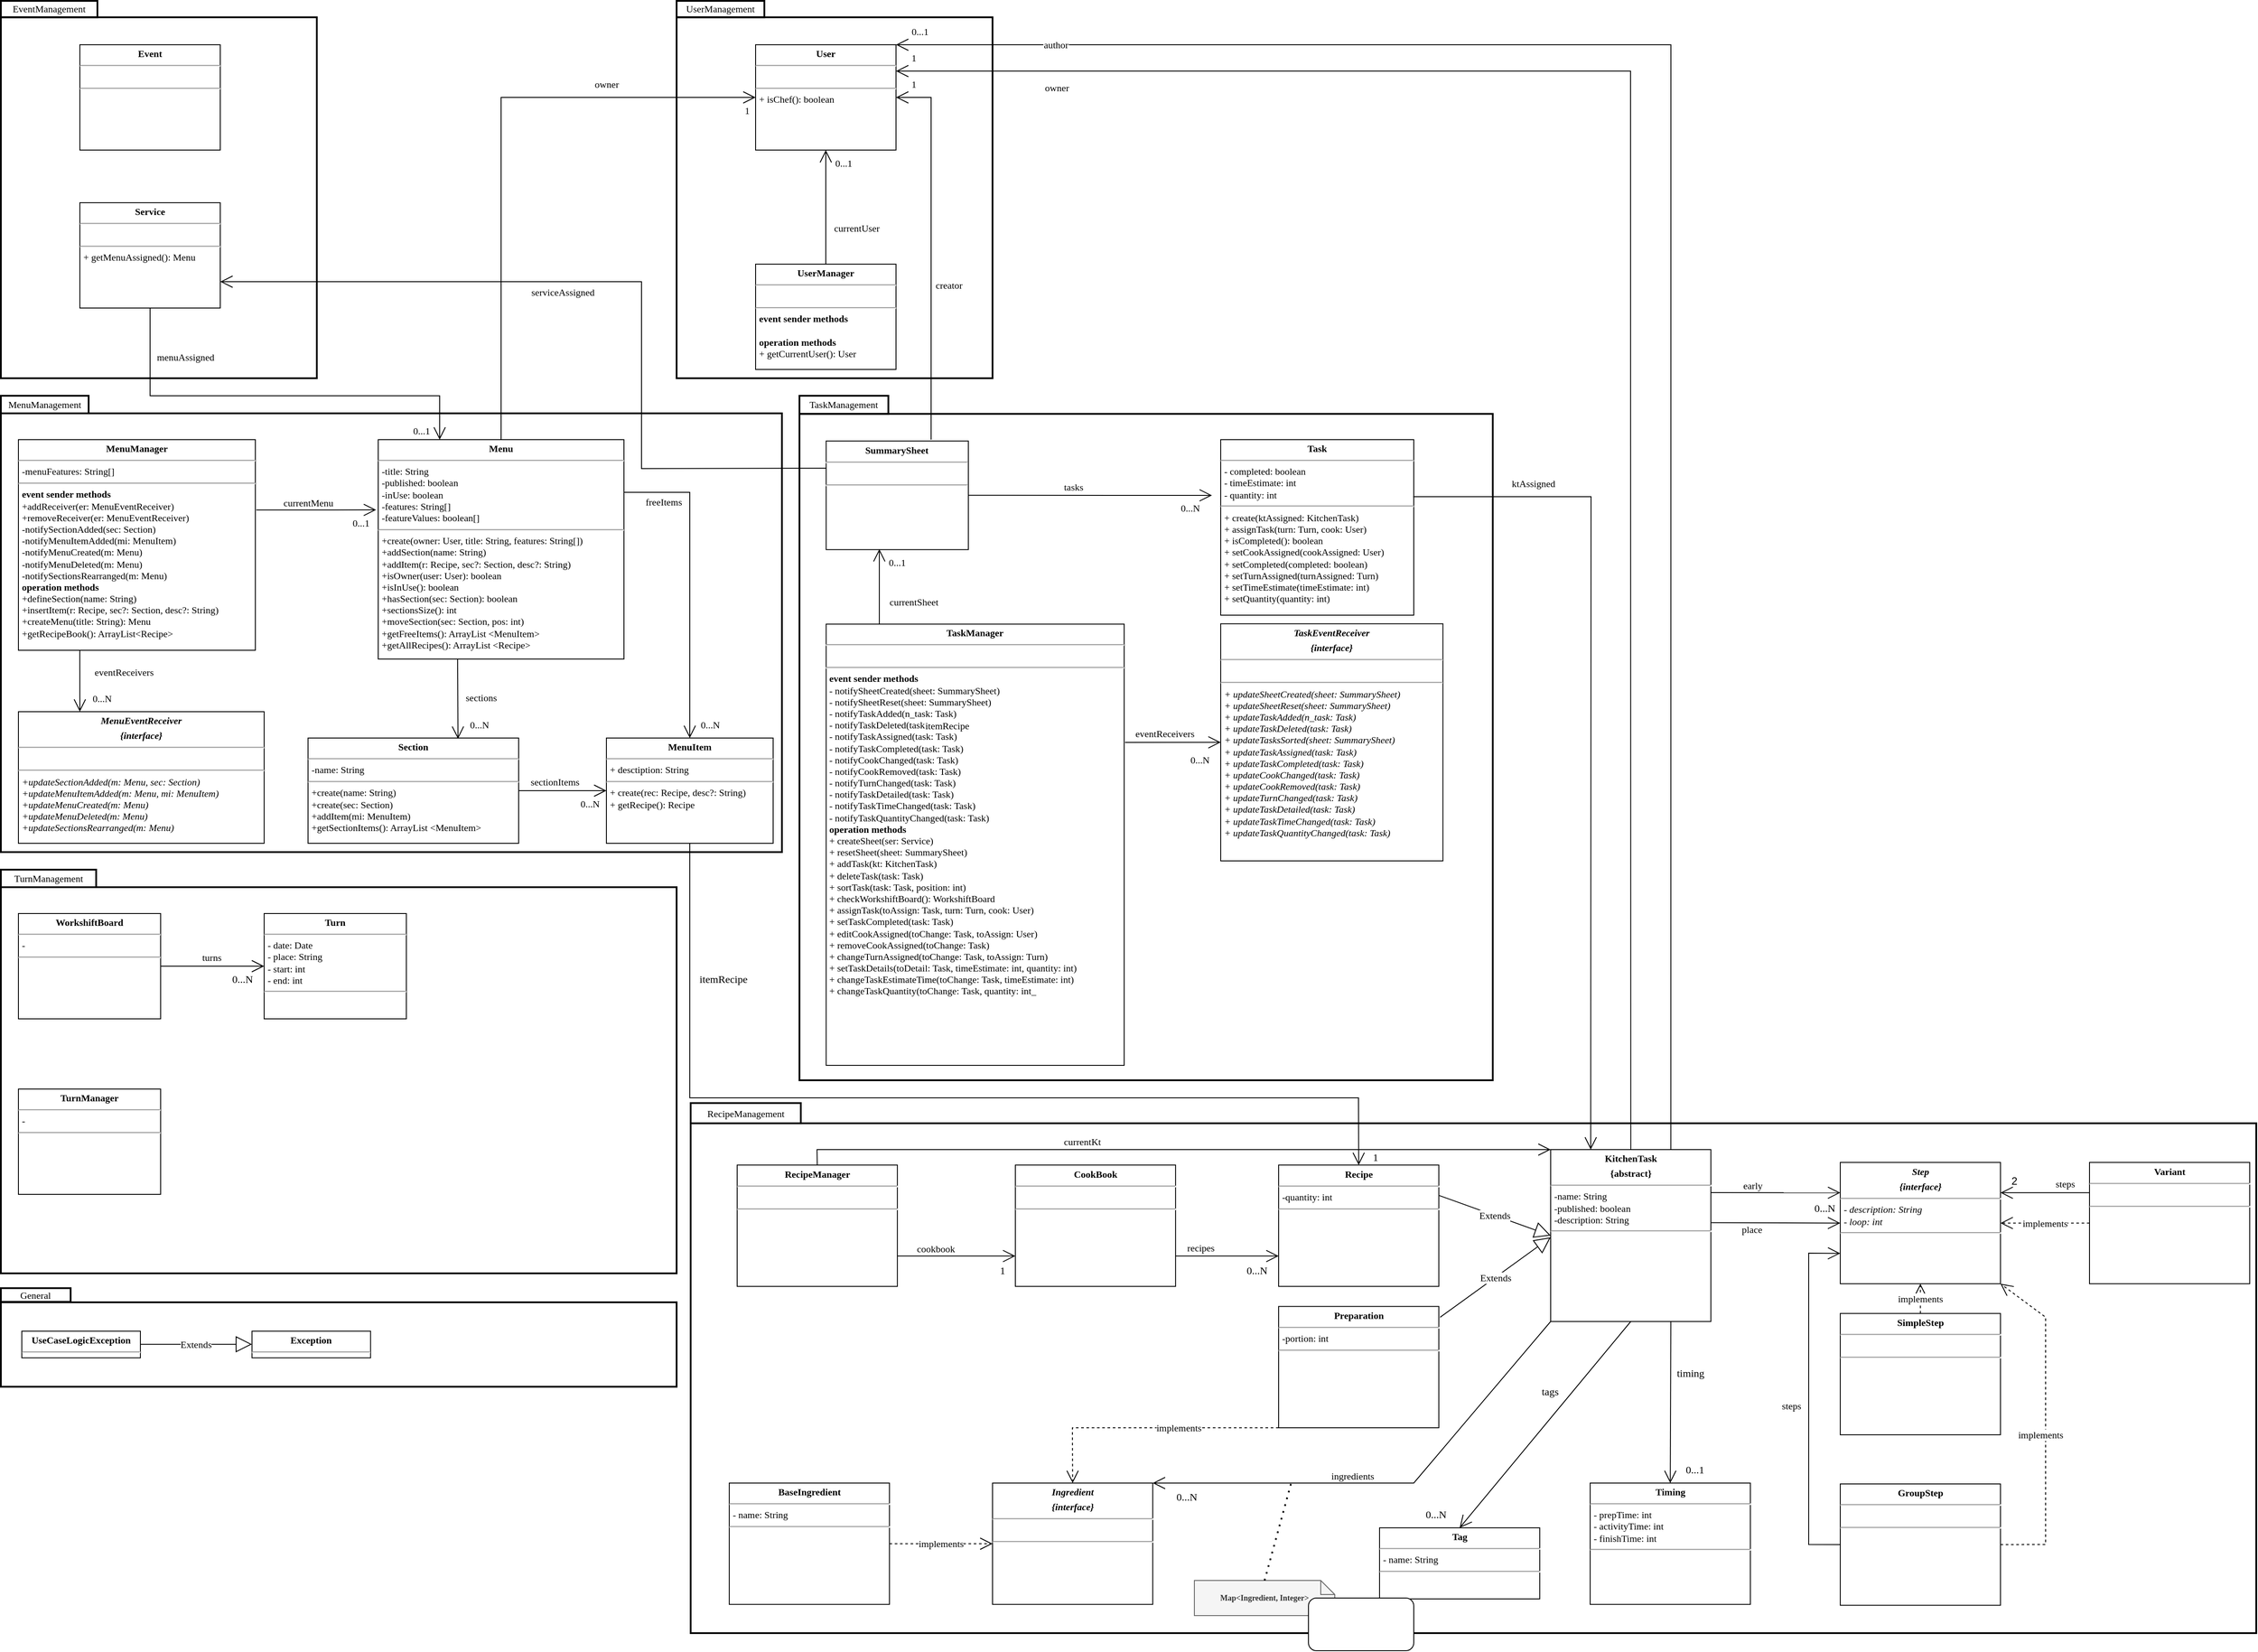 <mxfile version="20.2.7" type="device"><diagram id="ksAhh6WpAjFJ_7hkp4VN" name="Pagina-1"><mxGraphModel dx="1587" dy="1789" grid="1" gridSize="10" guides="1" tooltips="1" connect="1" arrows="1" fold="1" page="1" pageScale="1" pageWidth="827" pageHeight="1169" math="0" shadow="0"><root><mxCell id="0"/><mxCell id="1" parent="0"/><mxCell id="U2RKNK4bedfpVFoTQq2k-26" value="" style="group;fontFamily=SF UI Text;strokeWidth=1;fontSize=11;" parent="1" vertex="1" connectable="0"><mxGeometry x="670" y="-460" width="360" height="430" as="geometry"/></mxCell><mxCell id="U2RKNK4bedfpVFoTQq2k-27" value="" style="whiteSpace=wrap;html=1;fillColor=none;fontFamily=SF UI Text;strokeWidth=2;fontSize=11;" parent="U2RKNK4bedfpVFoTQq2k-26" vertex="1"><mxGeometry y="18.696" width="360" height="411.304" as="geometry"/></mxCell><mxCell id="U2RKNK4bedfpVFoTQq2k-28" value="UserManagement" style="whiteSpace=wrap;html=1;fillColor=none;fontFamily=SF UI Text;fontSize=11;strokeWidth=2;" parent="U2RKNK4bedfpVFoTQq2k-26" vertex="1"><mxGeometry width="100" height="18.7" as="geometry"/></mxCell><mxCell id="U2RKNK4bedfpVFoTQq2k-34" value="&lt;p style=&quot;margin: 4px 0px 0px; text-align: center; font-size: 11px;&quot;&gt;&lt;b style=&quot;font-size: 11px;&quot;&gt;User&lt;/b&gt;&lt;/p&gt;&lt;hr style=&quot;font-size: 11px;&quot;&gt;&lt;p style=&quot;margin: 0px 0px 0px 4px; font-size: 11px;&quot;&gt;&lt;br&gt;&lt;/p&gt;&lt;hr style=&quot;font-size: 11px;&quot;&gt;&lt;p style=&quot;margin: 0px 0px 0px 4px; font-size: 11px;&quot;&gt;+ isChef(): boolean&lt;/p&gt;" style="verticalAlign=top;align=left;overflow=fill;fontSize=11;fontFamily=SF UI Text;html=1;" parent="U2RKNK4bedfpVFoTQq2k-26" vertex="1"><mxGeometry x="90" y="50" width="160" height="120" as="geometry"/></mxCell><mxCell id="U2RKNK4bedfpVFoTQq2k-35" value="&lt;p style=&quot;margin: 4px 0px 0px; text-align: center; font-size: 11px;&quot;&gt;&lt;b style=&quot;font-size: 11px;&quot;&gt;UserManager&lt;/b&gt;&lt;/p&gt;&lt;hr style=&quot;font-size: 11px;&quot;&gt;&lt;p style=&quot;margin: 0px 0px 0px 4px; font-size: 11px;&quot;&gt;&lt;br&gt;&lt;/p&gt;&lt;hr style=&quot;font-size: 11px;&quot;&gt;&lt;p style=&quot;margin: 0px 0px 0px 4px; font-size: 11px;&quot;&gt;&lt;b&gt;event sender methods&lt;/b&gt;&lt;/p&gt;&lt;p style=&quot;margin: 0px 0px 0px 4px; font-size: 11px;&quot;&gt;&lt;b&gt;&lt;br&gt;&lt;/b&gt;&lt;/p&gt;&lt;p style=&quot;margin: 0px 0px 0px 4px; font-size: 11px;&quot;&gt;&lt;b&gt;operation methods&lt;/b&gt;&lt;/p&gt;&lt;p style=&quot;margin: 0px 0px 0px 4px; font-size: 11px;&quot;&gt;+ getCurrentUser(): User&lt;/p&gt;" style="verticalAlign=top;align=left;overflow=fill;fontSize=11;fontFamily=SF UI Text;html=1;" parent="U2RKNK4bedfpVFoTQq2k-26" vertex="1"><mxGeometry x="90" y="300" width="160" height="120" as="geometry"/></mxCell><mxCell id="U2RKNK4bedfpVFoTQq2k-57" value="1" style="text;html=1;align=center;verticalAlign=middle;resizable=0;points=[];autosize=1;strokeColor=none;fillColor=none;fontSize=11;fontFamily=SF UI Text;" parent="U2RKNK4bedfpVFoTQq2k-26" vertex="1"><mxGeometry x="65" y="110" width="30" height="30" as="geometry"/></mxCell><mxCell id="U2RKNK4bedfpVFoTQq2k-58" value="" style="endArrow=open;endFill=1;endSize=12;html=1;fontFamily=SF UI Text;fontSize=11;exitX=0.5;exitY=0;exitDx=0;exitDy=0;entryX=0.5;entryY=1;entryDx=0;entryDy=0;rounded=0;" parent="U2RKNK4bedfpVFoTQq2k-26" source="U2RKNK4bedfpVFoTQq2k-35" target="U2RKNK4bedfpVFoTQq2k-34" edge="1"><mxGeometry width="160" relative="1" as="geometry"><mxPoint x="220" y="200" as="sourcePoint"/><mxPoint x="450" y="190" as="targetPoint"/></mxGeometry></mxCell><mxCell id="U2RKNK4bedfpVFoTQq2k-62" value="currentUser" style="edgeLabel;html=1;align=center;verticalAlign=middle;resizable=0;points=[];fontSize=11;fontFamily=SF UI Text;" parent="U2RKNK4bedfpVFoTQq2k-58" vertex="1" connectable="0"><mxGeometry x="-0.257" relative="1" as="geometry"><mxPoint x="35" y="7" as="offset"/></mxGeometry></mxCell><mxCell id="U2RKNK4bedfpVFoTQq2k-60" value="0...1" style="text;html=1;align=center;verticalAlign=middle;resizable=0;points=[];autosize=1;strokeColor=none;fillColor=none;fontSize=11;fontFamily=SF UI Text;" parent="U2RKNK4bedfpVFoTQq2k-26" vertex="1"><mxGeometry x="170" y="170" width="40" height="30" as="geometry"/></mxCell><mxCell id="U2RKNK4bedfpVFoTQq2k-136" value="1" style="text;html=1;align=center;verticalAlign=middle;resizable=0;points=[];autosize=1;strokeColor=none;fillColor=none;fontSize=11;fontFamily=SF UI Text;" parent="U2RKNK4bedfpVFoTQq2k-26" vertex="1"><mxGeometry x="255" y="80" width="30" height="30" as="geometry"/></mxCell><mxCell id="bh_Jyql4tI6ytNwQnwMM-7" value="1" style="text;html=1;align=center;verticalAlign=middle;resizable=0;points=[];autosize=1;strokeColor=none;fillColor=none;fontSize=11;fontFamily=SF UI Text;" parent="U2RKNK4bedfpVFoTQq2k-26" vertex="1"><mxGeometry x="255" y="50" width="30" height="30" as="geometry"/></mxCell><mxCell id="bh_Jyql4tI6ytNwQnwMM-10" value="0...1" style="text;html=1;align=center;verticalAlign=middle;resizable=0;points=[];autosize=1;strokeColor=none;fillColor=none;fontSize=11;fontFamily=SF UI Text;" parent="U2RKNK4bedfpVFoTQq2k-26" vertex="1"><mxGeometry x="257" y="20" width="40" height="30" as="geometry"/></mxCell><mxCell id="U2RKNK4bedfpVFoTQq2k-55" value="" style="endArrow=open;endFill=1;endSize=12;html=1;fontFamily=SF UI Text;fontSize=11;entryX=0;entryY=0.5;entryDx=0;entryDy=0;exitX=0.5;exitY=0;exitDx=0;exitDy=0;rounded=0;exitPerimeter=0;" parent="1" source="U2RKNK4bedfpVFoTQq2k-11" target="U2RKNK4bedfpVFoTQq2k-34" edge="1"><mxGeometry width="160" relative="1" as="geometry"><mxPoint x="480" y="-160" as="sourcePoint"/><mxPoint x="640" y="-160" as="targetPoint"/><Array as="points"><mxPoint x="470" y="-350"/></Array></mxGeometry></mxCell><mxCell id="U2RKNK4bedfpVFoTQq2k-56" value="owner" style="edgeLabel;html=1;align=center;verticalAlign=middle;resizable=0;points=[];fontSize=11;fontFamily=SF UI Text;" parent="U2RKNK4bedfpVFoTQq2k-55" vertex="1" connectable="0"><mxGeometry x="-0.306" y="-1" relative="1" as="geometry"><mxPoint x="119" y="-169" as="offset"/></mxGeometry></mxCell><mxCell id="U2RKNK4bedfpVFoTQq2k-63" value="" style="group;fontFamily=SF UI Text;strokeWidth=1;fontSize=11;" parent="1" vertex="1" connectable="0"><mxGeometry x="810" y="-10" width="790" height="780" as="geometry"/></mxCell><mxCell id="U2RKNK4bedfpVFoTQq2k-64" value="" style="whiteSpace=wrap;html=1;fillColor=none;fontFamily=SF UI Text;strokeWidth=2;fontSize=11;" parent="U2RKNK4bedfpVFoTQq2k-63" vertex="1"><mxGeometry y="20.63" width="790" height="759.37" as="geometry"/></mxCell><mxCell id="U2RKNK4bedfpVFoTQq2k-65" value="TaskManagement" style="whiteSpace=wrap;html=1;fillColor=none;fontFamily=SF UI Text;fontSize=11;strokeWidth=2;" parent="U2RKNK4bedfpVFoTQq2k-63" vertex="1"><mxGeometry width="101.282" height="20.625" as="geometry"/></mxCell><mxCell id="U2RKNK4bedfpVFoTQq2k-66" value="&lt;p style=&quot;margin: 4px 0px 0px; text-align: center; font-size: 11px;&quot;&gt;&lt;b style=&quot;font-size: 11px;&quot;&gt;TaskManager&lt;/b&gt;&lt;/p&gt;&lt;hr style=&quot;font-size: 11px;&quot;&gt;&lt;p style=&quot;margin: 0px 0px 0px 4px; font-size: 11px;&quot;&gt;&lt;br&gt;&lt;/p&gt;&lt;hr style=&quot;font-size: 11px;&quot;&gt;&lt;p style=&quot;margin: 0px 0px 0px 4px; font-size: 11px;&quot;&gt;&lt;b&gt;event sender methods&lt;/b&gt;&lt;/p&gt;&lt;p style=&quot;margin: 0px 0px 0px 4px; font-size: 11px;&quot;&gt;&lt;span style=&quot;background-color: initial;&quot;&gt;- notifySheetCreated(sheet: SummarySheet)&lt;/span&gt;&lt;br&gt;&lt;/p&gt;&lt;p style=&quot;margin: 0px 0px 0px 4px; font-size: 11px;&quot;&gt;- notifySheetReset(sheet: SummarySheet)&lt;br&gt;&lt;/p&gt;&lt;p style=&quot;margin: 0px 0px 0px 4px; font-size: 11px;&quot;&gt;- notifyTaskAdded(n_task: Task)&lt;br&gt;&lt;/p&gt;&lt;p style=&quot;margin: 0px 0px 0px 4px;&quot;&gt;- notifyTaskDeleted(task: Task)&lt;br&gt;&lt;/p&gt;&lt;p style=&quot;margin: 0px 0px 0px 4px;&quot;&gt;-&amp;nbsp;notifyTaskAssigned(task: Task)&lt;/p&gt;&lt;p style=&quot;margin: 0px 0px 0px 4px;&quot;&gt;- notifyTaskCompleted(task: Task)&lt;/p&gt;&lt;p style=&quot;margin: 0px 0px 0px 4px;&quot;&gt;- notifyCookChanged(task: Task)&lt;/p&gt;&lt;p style=&quot;margin: 0px 0px 0px 4px;&quot;&gt;- notifyCookRemoved(task: Task)&lt;/p&gt;&lt;p style=&quot;margin: 0px 0px 0px 4px;&quot;&gt;- notifyTurnChanged(task: Task)&lt;/p&gt;&lt;p style=&quot;margin: 0px 0px 0px 4px;&quot;&gt;- notifyTaskDetailed(task: Task)&lt;/p&gt;&lt;p style=&quot;margin: 0px 0px 0px 4px;&quot;&gt;- notifyTaskTimeChanged(task: Task)&lt;/p&gt;&lt;p style=&quot;margin: 0px 0px 0px 4px;&quot;&gt;- notifyTaskQuantityChanged(task: Task)&lt;/p&gt;&lt;p style=&quot;margin: 0px 0px 0px 4px;&quot;&gt;&lt;b&gt;operation methods&lt;/b&gt;&lt;/p&gt;&lt;p style=&quot;margin: 0px 0px 0px 4px;&quot;&gt;+ createSheet(ser: Service)&lt;/p&gt;&lt;p style=&quot;margin: 0px 0px 0px 4px;&quot;&gt;&lt;span style=&quot;background-color: initial;&quot;&gt;+ resetSheet(sheet: SummarySheet)&lt;/span&gt;&lt;br&gt;&lt;/p&gt;&lt;p style=&quot;margin: 0px 0px 0px 4px;&quot;&gt;+&amp;nbsp;addTask(kt: KitchenTask)&lt;/p&gt;&lt;p style=&quot;margin: 0px 0px 0px 4px;&quot;&gt;+ deleteTask(task: Task)&lt;/p&gt;&lt;p style=&quot;margin: 0px 0px 0px 4px;&quot;&gt;+ sortTask(task: Task, position: int)&lt;/p&gt;&lt;p style=&quot;margin: 0px 0px 0px 4px;&quot;&gt;+ checkWorkshiftBoard(): WorkshiftBoard&lt;br&gt;&lt;/p&gt;&lt;p style=&quot;margin: 0px 0px 0px 4px;&quot;&gt;+ assignTask(toAssign: Task, turn: Turn, cook: User)&lt;br&gt;&lt;/p&gt;&lt;div&gt;&lt;/div&gt;&lt;p style=&quot;margin: 0px 0px 0px 4px; font-size: 11px;&quot;&gt;+&amp;nbsp;setTaskCompleted(task: Task)&lt;/p&gt;&lt;p style=&quot;margin: 0px 0px 0px 4px; font-size: 11px;&quot;&gt;+ editCookAssigned(toChange: Task, toAssign: User)&lt;/p&gt;&lt;p style=&quot;margin: 0px 0px 0px 4px; font-size: 11px;&quot;&gt;+ removeCookAssigned(toChange: Task)&lt;/p&gt;&lt;p style=&quot;margin: 0px 0px 0px 4px; font-size: 11px;&quot;&gt;+ changeTurnAssigned(toChange: Task, toAssign: Turn)&lt;/p&gt;&lt;p style=&quot;margin: 0px 0px 0px 4px; font-size: 11px;&quot;&gt;+ setTaskDetails(toDetail: Task, timeEstimate: int, quantity: int)&lt;/p&gt;&lt;p style=&quot;margin: 0px 0px 0px 4px; font-size: 11px;&quot;&gt;+ changeTaskEstimateTime(toChange: Task, timeEstimate: int)&lt;/p&gt;&lt;p style=&quot;margin: 0px 0px 0px 4px; font-size: 11px;&quot;&gt;+ changeTaskQuantity(toChange: Task, quantity: int_&lt;/p&gt;" style="verticalAlign=top;align=left;overflow=fill;fontSize=11;fontFamily=SF UI Text;html=1;fontStyle=0" parent="U2RKNK4bedfpVFoTQq2k-63" vertex="1"><mxGeometry x="30.38" y="260.19" width="339.62" height="502.81" as="geometry"/></mxCell><mxCell id="U2RKNK4bedfpVFoTQq2k-86" value="&lt;p style=&quot;margin: 4px 0px 0px; text-align: center; font-size: 11px;&quot;&gt;&lt;b&gt;Task&lt;/b&gt;&lt;/p&gt;&lt;hr style=&quot;font-size: 11px;&quot;&gt;&lt;p style=&quot;margin: 0px 0px 0px 4px; font-size: 11px;&quot;&gt;- completed: boolean&lt;/p&gt;&lt;p style=&quot;margin: 0px 0px 0px 4px; font-size: 11px;&quot;&gt;- timeEstimate: int&lt;/p&gt;&lt;p style=&quot;margin: 0px 0px 0px 4px; font-size: 11px;&quot;&gt;- quantity: int&lt;/p&gt;&lt;hr style=&quot;font-size: 11px;&quot;&gt;&lt;p style=&quot;margin: 0px 0px 0px 4px; font-size: 11px;&quot;&gt;+ create(ktAssigned: KitchenTask)&lt;/p&gt;&lt;p style=&quot;margin: 0px 0px 0px 4px; font-size: 11px;&quot;&gt;+ assignTask(turn: Turn, cook: User)&lt;/p&gt;&lt;p style=&quot;margin: 0px 0px 0px 4px; font-size: 11px;&quot;&gt;+ isCompleted(): boolean&lt;/p&gt;&lt;p style=&quot;margin: 0px 0px 0px 4px; font-size: 11px;&quot;&gt;+ setCookAssigned(cookAssigned: User)&lt;/p&gt;&lt;p style=&quot;margin: 0px 0px 0px 4px; font-size: 11px;&quot;&gt;&lt;span style=&quot;background-color: initial;&quot;&gt;+&amp;nbsp;setCompleted(completed: boolean)&lt;/span&gt;&lt;br&gt;&lt;/p&gt;&lt;p style=&quot;margin: 0px 0px 0px 4px; font-size: 11px;&quot;&gt;&lt;span style=&quot;background-color: initial;&quot;&gt;+ setTurnAssigned(turnAssigned: Turn)&lt;/span&gt;&lt;/p&gt;&lt;p style=&quot;margin: 0px 0px 0px 4px; font-size: 11px;&quot;&gt;&lt;span style=&quot;background-color: initial;&quot;&gt;+ setTimeEstimate(timeEstimate: int)&lt;/span&gt;&lt;/p&gt;&lt;p style=&quot;margin: 0px 0px 0px 4px; font-size: 11px;&quot;&gt;+ setQuantity(quantity: int)&lt;/p&gt;" style="verticalAlign=top;align=left;overflow=fill;fontSize=11;fontFamily=SF UI Text;html=1;" parent="U2RKNK4bedfpVFoTQq2k-63" vertex="1"><mxGeometry x="480" y="50" width="220" height="200" as="geometry"/></mxCell><mxCell id="U2RKNK4bedfpVFoTQq2k-101" value="&lt;p style=&quot;margin: 4px 0px 0px; text-align: center; font-size: 11px;&quot;&gt;&lt;b&gt;SummarySheet&lt;/b&gt;&lt;/p&gt;&lt;hr style=&quot;font-size: 11px;&quot;&gt;&lt;p style=&quot;margin: 0px 0px 0px 4px; font-size: 11px;&quot;&gt;&lt;br&gt;&lt;/p&gt;&lt;hr style=&quot;font-size: 11px;&quot;&gt;&lt;p style=&quot;margin: 0px 0px 0px 4px; font-size: 11px;&quot;&gt;&lt;br&gt;&lt;/p&gt;" style="verticalAlign=top;align=left;overflow=fill;fontSize=11;fontFamily=SF UI Text;html=1;" parent="U2RKNK4bedfpVFoTQq2k-63" vertex="1"><mxGeometry x="30.385" y="51.562" width="162.051" height="123.75" as="geometry"/></mxCell><mxCell id="U2RKNK4bedfpVFoTQq2k-116" value="" style="endArrow=open;endFill=1;endSize=12;html=1;fontFamily=SF UI Text;fontSize=11;exitX=1;exitY=0.5;exitDx=0;exitDy=0;rounded=0;" parent="U2RKNK4bedfpVFoTQq2k-63" source="U2RKNK4bedfpVFoTQq2k-101" edge="1"><mxGeometry width="160" relative="1" as="geometry"><mxPoint x="162.051" y="61.875" as="sourcePoint"/><mxPoint x="470" y="113.438" as="targetPoint"/><Array as="points"/></mxGeometry></mxCell><mxCell id="U2RKNK4bedfpVFoTQq2k-117" value="tasks" style="edgeLabel;html=1;align=center;verticalAlign=middle;resizable=0;points=[];fontSize=11;fontFamily=SF UI Text;" parent="U2RKNK4bedfpVFoTQq2k-116" vertex="1" connectable="0"><mxGeometry x="-0.257" relative="1" as="geometry"><mxPoint x="16" y="-10" as="offset"/></mxGeometry></mxCell><mxCell id="U2RKNK4bedfpVFoTQq2k-118" value="0...N" style="text;html=1;align=center;verticalAlign=middle;resizable=0;points=[];autosize=1;strokeColor=none;fillColor=none;fontSize=11;fontFamily=SF UI Text;" parent="U2RKNK4bedfpVFoTQq2k-63" vertex="1"><mxGeometry x="419.997" y="113.438" width="50" height="30" as="geometry"/></mxCell><mxCell id="U2RKNK4bedfpVFoTQq2k-125" value="" style="endArrow=open;endFill=1;endSize=12;html=1;fontFamily=SF UI Text;fontSize=11;rounded=0;entryX=0.374;entryY=0.995;entryDx=0;entryDy=0;entryPerimeter=0;" parent="U2RKNK4bedfpVFoTQq2k-63" target="U2RKNK4bedfpVFoTQq2k-101" edge="1"><mxGeometry width="160" relative="1" as="geometry"><mxPoint x="91" y="260" as="sourcePoint"/><mxPoint x="96.218" y="175.312" as="targetPoint"/><Array as="points"/></mxGeometry></mxCell><mxCell id="U2RKNK4bedfpVFoTQq2k-126" value="currentSheet" style="edgeLabel;html=1;align=center;verticalAlign=middle;resizable=0;points=[];fontSize=11;fontFamily=SF UI Text;" parent="U2RKNK4bedfpVFoTQq2k-125" vertex="1" connectable="0"><mxGeometry x="-0.257" relative="1" as="geometry"><mxPoint x="39" y="6" as="offset"/></mxGeometry></mxCell><mxCell id="U2RKNK4bedfpVFoTQq2k-129" value="0...1" style="text;html=1;align=center;verticalAlign=middle;resizable=0;points=[];autosize=1;strokeColor=none;fillColor=none;fontSize=11;fontFamily=SF UI Text;" parent="U2RKNK4bedfpVFoTQq2k-63" vertex="1"><mxGeometry x="91.154" y="175.312" width="40" height="30" as="geometry"/></mxCell><mxCell id="U2RKNK4bedfpVFoTQq2k-130" value="&lt;p style=&quot;margin: 4px 0px 0px; text-align: center; font-size: 11px;&quot;&gt;&lt;b&gt;&lt;span&gt;TaskEventReceiver&lt;/span&gt;&lt;/b&gt;&lt;/p&gt;&lt;p style=&quot;margin: 4px 0px 0px; text-align: center; font-size: 11px;&quot;&gt;&lt;b&gt;&lt;span&gt;{interface}&lt;/span&gt;&lt;/b&gt;&lt;/p&gt;&lt;hr style=&quot;font-size: 11px;&quot;&gt;&lt;p style=&quot;margin: 0px 0px 0px 4px; font-size: 11px;&quot;&gt;&lt;br&gt;&lt;/p&gt;&lt;hr style=&quot;font-size: 11px;&quot;&gt;&lt;p style=&quot;margin: 0px 0px 0px 4px; font-size: 11px;&quot;&gt;+ updateSheetCreated(sheet: SummarySheet)&lt;/p&gt;&lt;p style=&quot;margin: 0px 0px 0px 4px; font-size: 11px;&quot;&gt;+ updateSheetReset(sheet: SummarySheet)&lt;br&gt;&lt;/p&gt;&lt;p style=&quot;margin: 0px 0px 0px 4px; font-size: 11px;&quot;&gt;+ updateTaskAdded(n_task: Task)&lt;br&gt;&lt;/p&gt;&lt;p style=&quot;margin: 0px 0px 0px 4px; font-size: 11px;&quot;&gt;+ updateTaskDeleted(task: Task)&lt;br&gt;&lt;/p&gt;&lt;p style=&quot;margin: 0px 0px 0px 4px; font-size: 11px;&quot;&gt;+ updateTasksSorted(sheet: SummarySheet)&lt;br&gt;&lt;/p&gt;&lt;p style=&quot;margin: 0px 0px 0px 4px; font-size: 11px;&quot;&gt;+ updateTaskAssigned(task: Task)&lt;/p&gt;&lt;p style=&quot;margin: 0px 0px 0px 4px; font-size: 11px;&quot;&gt;+ updateTaskCompleted(task: Task)&lt;/p&gt;&lt;p style=&quot;margin: 0px 0px 0px 4px;&quot;&gt;+ updateCookChanged(task: Task)&lt;/p&gt;&lt;p style=&quot;margin: 0px 0px 0px 4px;&quot;&gt;+ updateCookRemoved(task: Task)&lt;/p&gt;&lt;p style=&quot;margin: 0px 0px 0px 4px;&quot;&gt;+ updateTurnChanged(task: Task)&lt;/p&gt;&lt;p style=&quot;margin: 0px 0px 0px 4px;&quot;&gt;+ updateTaskDetailed(task: Task)&lt;/p&gt;&lt;p style=&quot;margin: 0px 0px 0px 4px;&quot;&gt;+ updateTaskTimeChanged(task: Task)&lt;/p&gt;&lt;p style=&quot;margin: 0px 0px 0px 4px;&quot;&gt;+ updateTaskQuantityChanged(task: Task)&lt;/p&gt;&lt;p style=&quot;margin: 0px 0px 0px 4px;&quot;&gt;&lt;br&gt;&lt;/p&gt;&lt;p style=&quot;margin: 0px 0px 0px 4px; font-size: 11px;&quot;&gt;&lt;br&gt;&lt;/p&gt;" style="verticalAlign=top;align=left;overflow=fill;fontSize=11;fontFamily=SF UI Text;html=1;fontStyle=2" parent="U2RKNK4bedfpVFoTQq2k-63" vertex="1"><mxGeometry x="480" y="259.81" width="253.21" height="270.19" as="geometry"/></mxCell><mxCell id="U2RKNK4bedfpVFoTQq2k-131" value="" style="endArrow=open;endFill=1;endSize=12;html=1;fontFamily=SF UI Text;fontSize=11;rounded=0;entryX=0;entryY=0.5;entryDx=0;entryDy=0;exitX=1.003;exitY=0.268;exitDx=0;exitDy=0;exitPerimeter=0;" parent="U2RKNK4bedfpVFoTQq2k-63" source="U2RKNK4bedfpVFoTQq2k-66" target="U2RKNK4bedfpVFoTQq2k-130" edge="1"><mxGeometry width="160" relative="1" as="geometry"><mxPoint x="360" y="360" as="sourcePoint"/><mxPoint x="374.744" y="319.388" as="targetPoint"/><Array as="points"/></mxGeometry></mxCell><mxCell id="U2RKNK4bedfpVFoTQq2k-133" value="eventReceivers" style="edgeLabel;html=1;align=center;verticalAlign=middle;resizable=0;points=[];fontSize=11;fontFamily=SF UI Text;" parent="U2RKNK4bedfpVFoTQq2k-131" vertex="1" connectable="0"><mxGeometry x="-0.191" y="1" relative="1" as="geometry"><mxPoint x="1" y="-9" as="offset"/></mxGeometry></mxCell><mxCell id="U2RKNK4bedfpVFoTQq2k-134" value="0...N" style="text;html=1;align=center;verticalAlign=middle;resizable=0;points=[];autosize=1;strokeColor=none;fillColor=none;fontSize=11;fontFamily=SF UI Text;" parent="U2RKNK4bedfpVFoTQq2k-63" vertex="1"><mxGeometry x="430.997" y="399.998" width="50" height="30" as="geometry"/></mxCell><mxCell id="U2RKNK4bedfpVFoTQq2k-87" value="" style="group;fontFamily=SF UI Text;strokeWidth=1;fontSize=11;" parent="1" vertex="1" connectable="0"><mxGeometry x="-100" y="-460" width="360" height="430" as="geometry"/></mxCell><mxCell id="U2RKNK4bedfpVFoTQq2k-88" value="" style="whiteSpace=wrap;html=1;fillColor=none;fontFamily=SF UI Text;strokeWidth=2;fontSize=11;" parent="U2RKNK4bedfpVFoTQq2k-87" vertex="1"><mxGeometry y="18.696" width="360" height="411.304" as="geometry"/></mxCell><mxCell id="U2RKNK4bedfpVFoTQq2k-89" value="EventManagement" style="whiteSpace=wrap;html=1;fillColor=none;fontFamily=SF UI Text;fontSize=11;strokeWidth=2;" parent="U2RKNK4bedfpVFoTQq2k-87" vertex="1"><mxGeometry width="110" height="18.7" as="geometry"/></mxCell><mxCell id="U2RKNK4bedfpVFoTQq2k-90" value="&lt;p style=&quot;margin: 4px 0px 0px; text-align: center; font-size: 11px;&quot;&gt;&lt;b&gt;Event&lt;/b&gt;&lt;/p&gt;&lt;hr style=&quot;font-size: 11px;&quot;&gt;&lt;p style=&quot;margin: 0px 0px 0px 4px; font-size: 11px;&quot;&gt;&lt;br&gt;&lt;/p&gt;&lt;hr style=&quot;font-size: 11px;&quot;&gt;&lt;p style=&quot;margin: 0px 0px 0px 4px; font-size: 11px;&quot;&gt;&lt;br&gt;&lt;/p&gt;" style="verticalAlign=top;align=left;overflow=fill;fontSize=11;fontFamily=SF UI Text;html=1;" parent="U2RKNK4bedfpVFoTQq2k-87" vertex="1"><mxGeometry x="90" y="50" width="160" height="120" as="geometry"/></mxCell><mxCell id="U2RKNK4bedfpVFoTQq2k-91" value="&lt;p style=&quot;margin: 4px 0px 0px; text-align: center; font-size: 11px;&quot;&gt;&lt;b&gt;Service&lt;/b&gt;&lt;/p&gt;&lt;hr style=&quot;font-size: 11px;&quot;&gt;&lt;p style=&quot;margin: 0px 0px 0px 4px; font-size: 11px;&quot;&gt;&lt;br&gt;&lt;/p&gt;&lt;hr style=&quot;font-size: 11px;&quot;&gt;&lt;p style=&quot;margin: 0px 0px 0px 4px; font-size: 11px;&quot;&gt;+ getMenuAssigned(): Menu&lt;/p&gt;" style="verticalAlign=top;align=left;overflow=fill;fontSize=11;fontFamily=SF UI Text;html=1;" parent="U2RKNK4bedfpVFoTQq2k-87" vertex="1"><mxGeometry x="90" y="230" width="160" height="120" as="geometry"/></mxCell><mxCell id="U2RKNK4bedfpVFoTQq2k-98" value="" style="endArrow=open;endFill=1;endSize=12;html=1;rounded=0;fontSize=11;entryX=0.25;entryY=0;entryDx=0;entryDy=0;exitX=0.5;exitY=1;exitDx=0;exitDy=0;fontFamily=SF UI Text;" parent="1" source="U2RKNK4bedfpVFoTQq2k-91" target="U2RKNK4bedfpVFoTQq2k-11" edge="1"><mxGeometry width="160" relative="1" as="geometry"><mxPoint x="220" y="-20" as="sourcePoint"/><mxPoint x="380" y="-20" as="targetPoint"/><Array as="points"><mxPoint x="70" y="-10"/><mxPoint x="400" y="-10"/></Array></mxGeometry></mxCell><mxCell id="U2RKNK4bedfpVFoTQq2k-99" value="menuAssigned" style="edgeLabel;html=1;align=center;verticalAlign=middle;resizable=0;points=[];fontSize=11;fontFamily=SF UI Text;" parent="U2RKNK4bedfpVFoTQq2k-98" vertex="1" connectable="0"><mxGeometry x="-0.766" y="-2" relative="1" as="geometry"><mxPoint x="42" as="offset"/></mxGeometry></mxCell><mxCell id="U2RKNK4bedfpVFoTQq2k-102" value="" style="endArrow=open;endFill=1;endSize=12;html=1;fontFamily=SF UI Text;fontSize=11;entryX=1;entryY=0.5;entryDx=0;entryDy=0;rounded=0;" parent="1" target="U2RKNK4bedfpVFoTQq2k-34" edge="1"><mxGeometry width="160" relative="1" as="geometry"><mxPoint x="960" y="40" as="sourcePoint"/><mxPoint x="850" y="-290" as="targetPoint"/><Array as="points"><mxPoint x="960" y="-350"/></Array></mxGeometry></mxCell><mxCell id="U2RKNK4bedfpVFoTQq2k-103" value="creator" style="edgeLabel;html=1;align=center;verticalAlign=middle;resizable=0;points=[];fontSize=11;fontFamily=SF UI Text;" parent="U2RKNK4bedfpVFoTQq2k-102" vertex="1" connectable="0"><mxGeometry x="-0.257" relative="1" as="geometry"><mxPoint x="20" y="-17" as="offset"/></mxGeometry></mxCell><mxCell id="U2RKNK4bedfpVFoTQq2k-105" value="" style="endArrow=open;endFill=1;endSize=12;html=1;fontFamily=SF UI Text;fontSize=11;exitX=0;exitY=0.25;exitDx=0;exitDy=0;entryX=1;entryY=0.75;entryDx=0;entryDy=0;rounded=0;" parent="1" source="U2RKNK4bedfpVFoTQq2k-101" target="U2RKNK4bedfpVFoTQq2k-91" edge="1"><mxGeometry width="160" relative="1" as="geometry"><mxPoint x="970" y="50.0" as="sourcePoint"/><mxPoint x="930" y="-350" as="targetPoint"/><Array as="points"><mxPoint x="630" y="73"/><mxPoint x="630" y="-140"/></Array></mxGeometry></mxCell><mxCell id="U2RKNK4bedfpVFoTQq2k-106" value="serviceAssigned" style="edgeLabel;html=1;align=center;verticalAlign=middle;resizable=0;points=[];fontSize=11;fontFamily=SF UI Text;" parent="U2RKNK4bedfpVFoTQq2k-105" vertex="1" connectable="0"><mxGeometry x="-0.257" relative="1" as="geometry"><mxPoint x="-90" y="-76" as="offset"/></mxGeometry></mxCell><mxCell id="U2RKNK4bedfpVFoTQq2k-113" value="" style="endArrow=open;endFill=1;endSize=12;html=1;fontFamily=SF UI Text;fontSize=11;exitX=0.5;exitY=1;exitDx=0;exitDy=0;rounded=0;entryX=0.5;entryY=0;entryDx=0;entryDy=0;" parent="1" source="U2RKNK4bedfpVFoTQq2k-13" target="U2RKNK4bedfpVFoTQq2k-111" edge="1"><mxGeometry width="160" relative="1" as="geometry"><mxPoint x="530" y="110.0" as="sourcePoint"/><mxPoint x="1200" y="1172" as="targetPoint"/><Array as="points"><mxPoint x="685" y="790"/><mxPoint x="1447" y="790"/></Array></mxGeometry></mxCell><mxCell id="U2RKNK4bedfpVFoTQq2k-114" value="itemRecipe" style="edgeLabel;html=1;align=center;verticalAlign=middle;resizable=0;points=[];fontSize=11;fontFamily=SF UI Text;" parent="U2RKNK4bedfpVFoTQq2k-113" vertex="1" connectable="0"><mxGeometry x="-0.029" relative="1" as="geometry"><mxPoint x="35" y="-424" as="offset"/></mxGeometry></mxCell><mxCell id="U2RKNK4bedfpVFoTQq2k-122" value="" style="endArrow=open;endFill=1;endSize=12;html=1;fontFamily=SF UI Text;fontSize=11;exitX=0.997;exitY=0.325;exitDx=0;exitDy=0;rounded=0;entryX=0.25;entryY=0;entryDx=0;entryDy=0;exitPerimeter=0;" parent="1" source="U2RKNK4bedfpVFoTQq2k-86" target="U2RKNK4bedfpVFoTQq2k-119" edge="1"><mxGeometry width="160" relative="1" as="geometry"><mxPoint x="1010" y="110" as="sourcePoint"/><mxPoint x="1190" y="110" as="targetPoint"/><Array as="points"><mxPoint x="1712" y="105"/></Array></mxGeometry></mxCell><mxCell id="U2RKNK4bedfpVFoTQq2k-123" value="ktAssigned" style="edgeLabel;html=1;align=center;verticalAlign=middle;resizable=0;points=[];fontSize=11;fontFamily=SF UI Text;" parent="U2RKNK4bedfpVFoTQq2k-122" vertex="1" connectable="0"><mxGeometry x="-0.257" relative="1" as="geometry"><mxPoint x="-66" y="-164" as="offset"/></mxGeometry></mxCell><mxCell id="U2RKNK4bedfpVFoTQq2k-7" value="" style="whiteSpace=wrap;html=1;fillColor=none;fontFamily=SF UI Text;strokeWidth=2;fontSize=11;pointerEvents=0;" parent="1" vertex="1"><mxGeometry x="-100" y="10" width="890" height="500" as="geometry"/></mxCell><mxCell id="U2RKNK4bedfpVFoTQq2k-8" value="MenuManagement" style="whiteSpace=wrap;html=1;fillColor=none;fontFamily=SF UI Text;fontSize=11;strokeWidth=2;" parent="1" vertex="1"><mxGeometry x="-100" y="-10" width="100" height="20" as="geometry"/></mxCell><mxCell id="U2RKNK4bedfpVFoTQq2k-1" value="&lt;p style=&quot;margin: 4px 0px 0px; text-align: center; font-size: 11px;&quot;&gt;&lt;b style=&quot;font-size: 11px;&quot;&gt;MenuManager&lt;/b&gt;&lt;/p&gt;&lt;hr style=&quot;font-size: 11px;&quot;&gt;&lt;p style=&quot;margin: 0px 0px 0px 4px; font-size: 11px;&quot;&gt;-menuFeatures: String[]&lt;/p&gt;&lt;hr style=&quot;font-size: 11px;&quot;&gt;&lt;p style=&quot;margin: 0px 0px 0px 4px; font-size: 11px;&quot;&gt;&lt;b&gt;event sender methods&lt;/b&gt;&lt;/p&gt;&lt;p style=&quot;margin: 0px 0px 0px 4px; font-size: 11px;&quot;&gt;+addReceiver(er: MenuEventReceiver)&lt;/p&gt;&lt;p style=&quot;margin: 0px 0px 0px 4px; font-size: 11px;&quot;&gt;+removeReceiver(er: MenuEventReceiver)&lt;/p&gt;&lt;p style=&quot;margin: 0px 0px 0px 4px; font-size: 11px;&quot;&gt;-notifySectionAdded(sec: Section)&lt;/p&gt;&lt;p style=&quot;margin: 0px 0px 0px 4px; font-size: 11px;&quot;&gt;-notifyMenuItemAdded(mi: MenuItem)&lt;/p&gt;&lt;p style=&quot;margin: 0px 0px 0px 4px; font-size: 11px;&quot;&gt;-notifyMenuCreated(m: Menu)&lt;/p&gt;&lt;p style=&quot;margin: 0px 0px 0px 4px; font-size: 11px;&quot;&gt;-notifyMenuDeleted(m: Menu)&lt;/p&gt;&lt;p style=&quot;margin: 0px 0px 0px 4px; font-size: 11px;&quot;&gt;-notifySectionsRearranged(m: Menu)&lt;/p&gt;&lt;p style=&quot;margin: 0px 0px 0px 4px; font-size: 11px;&quot;&gt;&lt;b&gt;operation methods&lt;/b&gt;&lt;/p&gt;&lt;p style=&quot;margin: 0px 0px 0px 4px; font-size: 11px;&quot;&gt;+defineSection(name: String)&lt;/p&gt;&lt;p style=&quot;margin: 0px 0px 0px 4px; font-size: 11px;&quot;&gt;+insertItem(r: Recipe, sec?: Section, desc?: String)&lt;/p&gt;&lt;p style=&quot;margin: 0px 0px 0px 4px; font-size: 11px;&quot;&gt;+createMenu(title: String): Menu&lt;/p&gt;&lt;p style=&quot;margin: 0px 0px 0px 4px; font-size: 11px;&quot;&gt;+getRecipeBook(): ArrayList&amp;lt;Recipe&amp;gt;&lt;/p&gt;" style="verticalAlign=top;align=left;overflow=fill;fontSize=11;fontFamily=SF UI Text;html=1;" parent="1" vertex="1"><mxGeometry x="-80" y="40" width="270" height="240" as="geometry"/></mxCell><mxCell id="U2RKNK4bedfpVFoTQq2k-11" value="&lt;p style=&quot;margin: 4px 0px 0px; text-align: center; font-size: 11px;&quot;&gt;&lt;b style=&quot;font-size: 11px;&quot;&gt;Menu&lt;/b&gt;&lt;/p&gt;&lt;hr style=&quot;font-size: 11px;&quot;&gt;&lt;p style=&quot;margin: 0px 0px 0px 4px; font-size: 11px;&quot;&gt;-title: String&lt;/p&gt;&lt;p style=&quot;margin: 0px 0px 0px 4px; font-size: 11px;&quot;&gt;-published: boolean&lt;/p&gt;&lt;p style=&quot;margin: 0px 0px 0px 4px; font-size: 11px;&quot;&gt;-inUse: boolean&lt;/p&gt;&lt;p style=&quot;margin: 0px 0px 0px 4px; font-size: 11px;&quot;&gt;-features: String[]&lt;/p&gt;&lt;p style=&quot;margin: 0px 0px 0px 4px; font-size: 11px;&quot;&gt;-featureValues: boolean[]&lt;/p&gt;&lt;hr style=&quot;font-size: 11px;&quot;&gt;&lt;p style=&quot;margin: 0px 0px 0px 4px; font-size: 11px;&quot;&gt;+create(owner: User, title: String, features: String[])&lt;/p&gt;&lt;p style=&quot;margin: 0px 0px 0px 4px; font-size: 11px;&quot;&gt;+addSection(name: String)&lt;/p&gt;&lt;p style=&quot;margin: 0px 0px 0px 4px; font-size: 11px;&quot;&gt;+addItem(r: Recipe, sec?: Section, desc?: String)&lt;/p&gt;&lt;p style=&quot;margin: 0px 0px 0px 4px; font-size: 11px;&quot;&gt;+isOwner(user: User): boolean&lt;/p&gt;&lt;p style=&quot;margin: 0px 0px 0px 4px; font-size: 11px;&quot;&gt;+isInUse(): boolean&lt;/p&gt;&lt;p style=&quot;margin: 0px 0px 0px 4px; font-size: 11px;&quot;&gt;+hasSection(sec: Section): boolean&lt;/p&gt;&lt;p style=&quot;margin: 0px 0px 0px 4px; font-size: 11px;&quot;&gt;+sectionsSize(): int&lt;/p&gt;&lt;p style=&quot;margin: 0px 0px 0px 4px; font-size: 11px;&quot;&gt;+moveSection(sec: Section, pos: int)&lt;/p&gt;&lt;p style=&quot;margin: 0px 0px 0px 4px; font-size: 11px;&quot;&gt;+getFreeItems(): ArrayList &amp;lt;MenuItem&amp;gt;&lt;/p&gt;&lt;p style=&quot;margin: 0px 0px 0px 4px; font-size: 11px;&quot;&gt;+getAllRecipes(): ArrayList &amp;lt;Recipe&amp;gt;&lt;/p&gt;" style="verticalAlign=top;align=left;overflow=fill;fontSize=11;fontFamily=SF UI Text;html=1;" parent="1" vertex="1"><mxGeometry x="330" y="40" width="280" height="250" as="geometry"/></mxCell><mxCell id="U2RKNK4bedfpVFoTQq2k-12" value="&lt;p style=&quot;margin: 4px 0px 0px; text-align: center; font-size: 11px;&quot;&gt;&lt;b style=&quot;font-size: 11px;&quot;&gt;Section&lt;/b&gt;&lt;/p&gt;&lt;hr style=&quot;font-size: 11px;&quot;&gt;&lt;p style=&quot;margin: 0px 0px 0px 4px; font-size: 11px;&quot;&gt;-name: String&lt;/p&gt;&lt;hr style=&quot;font-size: 11px;&quot;&gt;&lt;p style=&quot;margin: 0px 0px 0px 4px; font-size: 11px;&quot;&gt;+create(name: String)&lt;/p&gt;&lt;p style=&quot;margin: 0px 0px 0px 4px; font-size: 11px;&quot;&gt;+create(sec: Section)&lt;/p&gt;&lt;p style=&quot;margin: 0px 0px 0px 4px; font-size: 11px;&quot;&gt;+addItem(mi: MenuItem)&lt;/p&gt;&lt;p style=&quot;margin: 0px 0px 0px 4px; font-size: 11px;&quot;&gt;+getSectionItems(): ArrayList &amp;lt;MenuItem&amp;gt;&lt;/p&gt;" style="verticalAlign=top;align=left;overflow=fill;fontSize=11;fontFamily=SF UI Text;html=1;" parent="1" vertex="1"><mxGeometry x="250" y="380" width="240" height="120" as="geometry"/></mxCell><mxCell id="U2RKNK4bedfpVFoTQq2k-13" value="&lt;p style=&quot;margin: 4px 0px 0px; text-align: center; font-size: 11px;&quot;&gt;&lt;b style=&quot;font-size: 11px;&quot;&gt;MenuItem&lt;/b&gt;&lt;/p&gt;&lt;hr style=&quot;font-size: 11px;&quot;&gt;&lt;p style=&quot;margin: 0px 0px 0px 4px; font-size: 11px;&quot;&gt;+ desctiption: String&lt;/p&gt;&lt;hr style=&quot;font-size: 11px;&quot;&gt;&lt;p style=&quot;margin: 0px 0px 0px 4px; font-size: 11px;&quot;&gt;+ create(rec: Recipe, desc?: String)&lt;/p&gt;&lt;p style=&quot;margin: 0px 0px 0px 4px; font-size: 11px;&quot;&gt;+ getRecipe(): Recipe&lt;/p&gt;" style="verticalAlign=top;align=left;overflow=fill;fontSize=11;fontFamily=SF UI Text;html=1;" parent="1" vertex="1"><mxGeometry x="590" y="380" width="190" height="120" as="geometry"/></mxCell><mxCell id="U2RKNK4bedfpVFoTQq2k-14" value="&lt;p style=&quot;margin: 4px 0px 0px; text-align: center; font-size: 11px;&quot;&gt;&lt;b style=&quot;font-size: 11px;&quot;&gt;&lt;i&gt;MenuEventReceiver&lt;/i&gt;&lt;/b&gt;&lt;/p&gt;&lt;p style=&quot;margin: 4px 0px 0px; text-align: center; font-size: 11px;&quot;&gt;&lt;b style=&quot;font-size: 11px;&quot;&gt;&lt;i&gt;{interface}&lt;/i&gt;&lt;/b&gt;&lt;/p&gt;&lt;hr style=&quot;font-size: 11px;&quot;&gt;&lt;p style=&quot;margin: 0px 0px 0px 4px; font-size: 11px;&quot;&gt;&lt;i&gt;&lt;br&gt;&lt;/i&gt;&lt;/p&gt;&lt;hr style=&quot;font-size: 11px;&quot;&gt;&lt;p style=&quot;margin: 0px 0px 0px 4px; font-size: 11px;&quot;&gt;&lt;i&gt;+updateSectionAdded(m: Menu, sec: Section)&lt;/i&gt;&lt;/p&gt;&lt;p style=&quot;margin: 0px 0px 0px 4px; font-size: 11px;&quot;&gt;&lt;i&gt;+updateMenuItemAdded(m: Menu, mi: MenuItem)&lt;/i&gt;&lt;/p&gt;&lt;p style=&quot;margin: 0px 0px 0px 4px; font-size: 11px;&quot;&gt;&lt;i&gt;+updateMenuCreated(m: Menu)&lt;/i&gt;&lt;/p&gt;&lt;p style=&quot;margin: 0px 0px 0px 4px; font-size: 11px;&quot;&gt;&lt;i&gt;+updateMenuDeleted(m: Menu)&lt;/i&gt;&lt;/p&gt;&lt;p style=&quot;margin: 0px 0px 0px 4px; font-size: 11px;&quot;&gt;&lt;i&gt;+updateSectionsRearranged(m: Menu)&lt;/i&gt;&lt;/p&gt;" style="verticalAlign=top;align=left;overflow=fill;fontSize=11;fontFamily=SF UI Text;html=1;" parent="1" vertex="1"><mxGeometry x="-80" y="350" width="280" height="150" as="geometry"/></mxCell><mxCell id="U2RKNK4bedfpVFoTQq2k-39" value="" style="endArrow=open;endFill=1;endSize=12;html=1;fontFamily=SF UI Text;fontSize=11;rounded=0;entryX=0.939;entryY=0.002;entryDx=0;entryDy=0;exitX=1.004;exitY=0.334;exitDx=0;exitDy=0;exitPerimeter=0;entryPerimeter=0;" parent="1" source="U2RKNK4bedfpVFoTQq2k-1" target="U2RKNK4bedfpVFoTQq2k-41" edge="1"><mxGeometry width="160" relative="1" as="geometry"><mxPoint x="200" y="100" as="sourcePoint"/><mxPoint x="320" y="100" as="targetPoint"/><Array as="points"/></mxGeometry></mxCell><mxCell id="U2RKNK4bedfpVFoTQq2k-40" value="currentMenu" style="edgeLabel;html=1;align=center;verticalAlign=middle;resizable=0;points=[];fontSize=11;fontFamily=SF UI Text;" parent="U2RKNK4bedfpVFoTQq2k-39" vertex="1" connectable="0"><mxGeometry x="-0.234" y="-1" relative="1" as="geometry"><mxPoint x="6" y="-9" as="offset"/></mxGeometry></mxCell><mxCell id="U2RKNK4bedfpVFoTQq2k-41" value="0...1" style="text;html=1;align=center;verticalAlign=middle;resizable=0;points=[];autosize=1;strokeColor=none;fillColor=none;fontSize=11;fontFamily=SF UI Text;" parent="1" vertex="1"><mxGeometry x="290" y="120" width="40" height="30" as="geometry"/></mxCell><mxCell id="U2RKNK4bedfpVFoTQq2k-42" value="" style="endArrow=open;endFill=1;endSize=12;html=1;fontFamily=SF UI Text;fontSize=11;entryX=0.25;entryY=0;entryDx=0;entryDy=0;rounded=0;exitX=0.259;exitY=1;exitDx=0;exitDy=0;exitPerimeter=0;" parent="1" source="U2RKNK4bedfpVFoTQq2k-1" target="U2RKNK4bedfpVFoTQq2k-14" edge="1"><mxGeometry width="160" relative="1" as="geometry"><mxPoint y="220" as="sourcePoint"/><mxPoint x="130" y="190" as="targetPoint"/></mxGeometry></mxCell><mxCell id="U2RKNK4bedfpVFoTQq2k-44" value="eventReceivers" style="edgeLabel;html=1;align=center;verticalAlign=middle;resizable=0;points=[];fontSize=11;fontFamily=SF UI Text;" parent="U2RKNK4bedfpVFoTQq2k-42" vertex="1" connectable="0"><mxGeometry x="-0.029" relative="1" as="geometry"><mxPoint x="50" y="-9" as="offset"/></mxGeometry></mxCell><mxCell id="U2RKNK4bedfpVFoTQq2k-45" value="0...N" style="text;html=1;align=center;verticalAlign=middle;resizable=0;points=[];autosize=1;strokeColor=none;fillColor=none;fontSize=11;fontFamily=SF UI Text;" parent="1" vertex="1"><mxGeometry x="-10" y="320" width="50" height="30" as="geometry"/></mxCell><mxCell id="U2RKNK4bedfpVFoTQq2k-46" value="" style="endArrow=open;endFill=1;endSize=12;html=1;fontFamily=SF UI Text;fontSize=11;entryX=0.712;entryY=0.008;entryDx=0;entryDy=0;rounded=0;entryPerimeter=0;exitX=0.323;exitY=1;exitDx=0;exitDy=0;exitPerimeter=0;" parent="1" source="U2RKNK4bedfpVFoTQq2k-11" target="U2RKNK4bedfpVFoTQq2k-12" edge="1"><mxGeometry width="160" relative="1" as="geometry"><mxPoint x="441" y="290" as="sourcePoint"/><mxPoint x="440" y="240" as="targetPoint"/></mxGeometry></mxCell><mxCell id="U2RKNK4bedfpVFoTQq2k-47" value="sections" style="edgeLabel;html=1;align=center;verticalAlign=middle;resizable=0;points=[];fontSize=11;fontFamily=SF UI Text;" parent="U2RKNK4bedfpVFoTQq2k-46" vertex="1" connectable="0"><mxGeometry x="-0.029" relative="1" as="geometry"><mxPoint x="26" as="offset"/></mxGeometry></mxCell><mxCell id="U2RKNK4bedfpVFoTQq2k-48" value="0...N" style="text;html=1;align=center;verticalAlign=middle;resizable=0;points=[];autosize=1;strokeColor=none;fillColor=none;fontSize=11;fontFamily=SF UI Text;" parent="1" vertex="1"><mxGeometry x="420" y="350" width="50" height="30" as="geometry"/></mxCell><mxCell id="U2RKNK4bedfpVFoTQq2k-49" value="" style="endArrow=open;endFill=1;endSize=12;html=1;fontFamily=SF UI Text;fontSize=11;entryX=0;entryY=0.5;entryDx=0;entryDy=0;rounded=0;exitX=1;exitY=0.5;exitDx=0;exitDy=0;" parent="1" source="U2RKNK4bedfpVFoTQq2k-12" target="U2RKNK4bedfpVFoTQq2k-13" edge="1"><mxGeometry width="160" relative="1" as="geometry"><mxPoint x="520" y="300" as="sourcePoint"/><mxPoint x="680" y="300" as="targetPoint"/></mxGeometry></mxCell><mxCell id="U2RKNK4bedfpVFoTQq2k-50" value="sectionItems" style="edgeLabel;html=1;align=center;verticalAlign=middle;resizable=0;points=[];fontSize=11;fontFamily=SF UI Text;" parent="U2RKNK4bedfpVFoTQq2k-49" vertex="1" connectable="0"><mxGeometry x="-0.234" y="-1" relative="1" as="geometry"><mxPoint x="2" y="-11" as="offset"/></mxGeometry></mxCell><mxCell id="U2RKNK4bedfpVFoTQq2k-51" value="0...N" style="text;html=1;align=center;verticalAlign=middle;resizable=0;points=[];autosize=1;strokeColor=none;fillColor=none;fontSize=11;fontFamily=SF UI Text;" parent="1" vertex="1"><mxGeometry x="546" y="440" width="50" height="30" as="geometry"/></mxCell><mxCell id="U2RKNK4bedfpVFoTQq2k-52" value="" style="endArrow=open;endFill=1;endSize=12;html=1;fontFamily=SF UI Text;fontSize=11;entryX=0.5;entryY=0;entryDx=0;entryDy=0;rounded=0;" parent="1" target="U2RKNK4bedfpVFoTQq2k-13" edge="1"><mxGeometry width="160" relative="1" as="geometry"><mxPoint x="610" y="100" as="sourcePoint"/><mxPoint x="450" y="250" as="targetPoint"/><Array as="points"><mxPoint x="685" y="100"/></Array></mxGeometry></mxCell><mxCell id="U2RKNK4bedfpVFoTQq2k-53" value="freeItems" style="edgeLabel;html=1;align=center;verticalAlign=middle;resizable=0;points=[];fontSize=11;fontFamily=SF UI Text;" parent="U2RKNK4bedfpVFoTQq2k-52" vertex="1" connectable="0"><mxGeometry x="-0.029" relative="1" as="geometry"><mxPoint x="-30" y="-87" as="offset"/></mxGeometry></mxCell><mxCell id="U2RKNK4bedfpVFoTQq2k-54" value="0...N" style="text;html=1;align=center;verticalAlign=middle;resizable=0;points=[];autosize=1;strokeColor=none;fillColor=none;fontSize=11;fontFamily=SF UI Text;" parent="1" vertex="1"><mxGeometry x="683" y="350" width="50" height="30" as="geometry"/></mxCell><mxCell id="U2RKNK4bedfpVFoTQq2k-100" value="0...1" style="text;html=1;align=center;verticalAlign=middle;resizable=0;points=[];autosize=1;strokeColor=none;fillColor=none;fontSize=11;fontFamily=SF UI Text;" parent="1" vertex="1"><mxGeometry x="359" y="15" width="40" height="30" as="geometry"/></mxCell><mxCell id="bh_Jyql4tI6ytNwQnwMM-4" value="" style="endArrow=open;endFill=1;endSize=12;html=1;fontFamily=SF UI Text;fontSize=11;exitX=0.5;exitY=0;exitDx=0;exitDy=0;rounded=0;entryX=1;entryY=0.25;entryDx=0;entryDy=0;" parent="1" source="U2RKNK4bedfpVFoTQq2k-119" target="U2RKNK4bedfpVFoTQq2k-34" edge="1"><mxGeometry width="160" relative="1" as="geometry"><mxPoint x="1200.002" y="620.0" as="sourcePoint"/><mxPoint x="1321.54" y="620.29" as="targetPoint"/><Array as="points"><mxPoint x="1757" y="-380"/><mxPoint x="1680" y="-380"/></Array></mxGeometry></mxCell><mxCell id="bh_Jyql4tI6ytNwQnwMM-5" value="owner" style="edgeLabel;html=1;align=center;verticalAlign=middle;resizable=0;points=[];fontSize=11;fontFamily=SF UI Text;" parent="bh_Jyql4tI6ytNwQnwMM-4" vertex="1" connectable="0"><mxGeometry x="-0.191" y="1" relative="1" as="geometry"><mxPoint x="-653" y="-375" as="offset"/></mxGeometry></mxCell><mxCell id="bh_Jyql4tI6ytNwQnwMM-8" value="" style="endArrow=open;endFill=1;endSize=12;html=1;fontFamily=SF UI Text;fontSize=11;exitX=0.75;exitY=0;exitDx=0;exitDy=0;rounded=0;entryX=1;entryY=0;entryDx=0;entryDy=0;" parent="1" source="U2RKNK4bedfpVFoTQq2k-119" target="U2RKNK4bedfpVFoTQq2k-34" edge="1"><mxGeometry width="160" relative="1" as="geometry"><mxPoint x="1154.231" y="620" as="sourcePoint"/><mxPoint x="930" y="-370" as="targetPoint"/><Array as="points"><mxPoint x="1803" y="-410"/><mxPoint x="1710" y="-410"/></Array></mxGeometry></mxCell><mxCell id="bh_Jyql4tI6ytNwQnwMM-9" value="author" style="edgeLabel;html=1;align=center;verticalAlign=middle;resizable=0;points=[];fontSize=11;fontFamily=SF UI Text;" parent="bh_Jyql4tI6ytNwQnwMM-8" vertex="1" connectable="0"><mxGeometry x="-0.191" y="1" relative="1" as="geometry"><mxPoint x="-700" y="-393" as="offset"/></mxGeometry></mxCell><mxCell id="bh_Jyql4tI6ytNwQnwMM-12" value="" style="whiteSpace=wrap;html=1;fillColor=none;fontFamily=SF UI Text;strokeWidth=2;fontSize=11;pointerEvents=0;" parent="1" vertex="1"><mxGeometry x="-100" y="550" width="770" height="440" as="geometry"/></mxCell><mxCell id="bh_Jyql4tI6ytNwQnwMM-13" value="TurnManagement" style="whiteSpace=wrap;html=1;fillColor=none;fontFamily=SF UI Text;fontSize=11;strokeWidth=2;" parent="1" vertex="1"><mxGeometry x="-100" y="530" width="108.59" height="20" as="geometry"/></mxCell><mxCell id="bh_Jyql4tI6ytNwQnwMM-22" value="&lt;p style=&quot;margin: 4px 0px 0px; text-align: center; font-size: 11px;&quot;&gt;&lt;b&gt;Turn&lt;/b&gt;&lt;/p&gt;&lt;hr style=&quot;font-size: 11px;&quot;&gt;&lt;p style=&quot;margin: 0px 0px 0px 4px; font-size: 11px;&quot;&gt;- date: Date&lt;/p&gt;&lt;p style=&quot;margin: 0px 0px 0px 4px; font-size: 11px;&quot;&gt;- place: String&lt;/p&gt;&lt;p style=&quot;margin: 0px 0px 0px 4px; font-size: 11px;&quot;&gt;- start: int&lt;/p&gt;&lt;p style=&quot;margin: 0px 0px 0px 4px; font-size: 11px;&quot;&gt;- end: int&lt;/p&gt;&lt;hr style=&quot;font-size: 11px;&quot;&gt;&lt;p style=&quot;margin: 0px 0px 0px 4px; font-size: 11px;&quot;&gt;&lt;br&gt;&lt;/p&gt;" style="verticalAlign=top;align=left;overflow=fill;fontSize=11;fontFamily=SF UI Text;html=1;" parent="1" vertex="1"><mxGeometry x="200.005" y="580" width="162.051" height="120" as="geometry"/></mxCell><mxCell id="bh_Jyql4tI6ytNwQnwMM-23" value="&lt;p style=&quot;margin: 4px 0px 0px; text-align: center; font-size: 11px;&quot;&gt;&lt;b&gt;WorkshiftBoard&lt;/b&gt;&lt;/p&gt;&lt;hr style=&quot;font-size: 11px;&quot;&gt;&lt;p style=&quot;margin: 0px 0px 0px 4px; font-size: 11px;&quot;&gt;-&amp;nbsp;&lt;br&gt;&lt;/p&gt;&lt;hr style=&quot;font-size: 11px;&quot;&gt;&lt;p style=&quot;margin: 0px 0px 0px 4px; font-size: 11px;&quot;&gt;&lt;br&gt;&lt;/p&gt;" style="verticalAlign=top;align=left;overflow=fill;fontSize=11;fontFamily=SF UI Text;html=1;" parent="1" vertex="1"><mxGeometry x="-79.995" y="580" width="162.051" height="120" as="geometry"/></mxCell><mxCell id="bh_Jyql4tI6ytNwQnwMM-27" value="" style="endArrow=open;endFill=1;endSize=12;html=1;fontFamily=SF UI Text;fontSize=11;entryX=0;entryY=0.5;entryDx=0;entryDy=0;rounded=0;exitX=1;exitY=0.5;exitDx=0;exitDy=0;" parent="1" source="bh_Jyql4tI6ytNwQnwMM-23" target="bh_Jyql4tI6ytNwQnwMM-22" edge="1"><mxGeometry width="160" relative="1" as="geometry"><mxPoint x="90" y="650" as="sourcePoint"/><mxPoint x="190" y="650" as="targetPoint"/></mxGeometry></mxCell><mxCell id="bh_Jyql4tI6ytNwQnwMM-28" value="turns" style="edgeLabel;html=1;align=center;verticalAlign=middle;resizable=0;points=[];fontSize=11;fontFamily=SF UI Text;" parent="bh_Jyql4tI6ytNwQnwMM-27" vertex="1" connectable="0"><mxGeometry x="-0.234" y="-1" relative="1" as="geometry"><mxPoint x="13" y="-11" as="offset"/></mxGeometry></mxCell><mxCell id="bh_Jyql4tI6ytNwQnwMM-29" value="0...N" style="text;html=1;align=center;verticalAlign=middle;resizable=0;points=[];autosize=1;strokeColor=none;fillColor=none;fontFamily=SF UI Text;" parent="1" vertex="1"><mxGeometry x="150" y="640" width="50" height="30" as="geometry"/></mxCell><mxCell id="bh_Jyql4tI6ytNwQnwMM-31" value="&lt;p style=&quot;margin: 4px 0px 0px; text-align: center; font-size: 11px;&quot;&gt;&lt;b&gt;TurnManager&lt;/b&gt;&lt;/p&gt;&lt;hr style=&quot;font-size: 11px;&quot;&gt;&lt;p style=&quot;margin: 0px 0px 0px 4px; font-size: 11px;&quot;&gt;-&amp;nbsp;&lt;br&gt;&lt;/p&gt;&lt;hr style=&quot;font-size: 11px;&quot;&gt;&lt;p style=&quot;margin: 0px 0px 0px 4px; font-size: 11px;&quot;&gt;&lt;br&gt;&lt;/p&gt;" style="verticalAlign=top;align=left;overflow=fill;fontSize=11;fontFamily=SF UI Text;html=1;" parent="1" vertex="1"><mxGeometry x="-79.995" y="780" width="162.051" height="120" as="geometry"/></mxCell><mxCell id="bh_Jyql4tI6ytNwQnwMM-32" value="" style="group;fontFamily=SF UI Text;strokeWidth=1;fontSize=11;" parent="1" vertex="1" connectable="0"><mxGeometry x="-100" y="1010" width="770" height="110" as="geometry"/></mxCell><mxCell id="bh_Jyql4tI6ytNwQnwMM-33" value="" style="whiteSpace=wrap;html=1;fillColor=none;fontFamily=SF UI Text;strokeWidth=2;fontSize=11;" parent="bh_Jyql4tI6ytNwQnwMM-32" vertex="1"><mxGeometry y="12.99" width="770" height="96.23" as="geometry"/></mxCell><mxCell id="bh_Jyql4tI6ytNwQnwMM-34" value="General" style="whiteSpace=wrap;html=1;fillColor=none;fontFamily=SF UI Text;fontSize=11;strokeWidth=2;" parent="bh_Jyql4tI6ytNwQnwMM-32" vertex="1"><mxGeometry y="-3.121" width="79.487" height="15.603" as="geometry"/></mxCell><mxCell id="bh_Jyql4tI6ytNwQnwMM-35" value="&lt;p style=&quot;margin: 4px 0px 0px; text-align: center; font-size: 11px;&quot;&gt;&lt;b style=&quot;font-size: 11px;&quot;&gt;UseCaseLogicException&lt;/b&gt;&lt;/p&gt;&lt;hr style=&quot;font-size: 11px;&quot;&gt;&lt;p style=&quot;margin: 0px 0px 0px 4px; font-size: 11px;&quot;&gt;&lt;br style=&quot;font-size: 11px;&quot;&gt;&lt;/p&gt;" style="verticalAlign=top;align=left;overflow=fill;fontSize=11;fontFamily=SF UI Text;html=1;" parent="bh_Jyql4tI6ytNwQnwMM-32" vertex="1"><mxGeometry x="23.846" y="45.89" width="135.128" height="30.426" as="geometry"/></mxCell><mxCell id="bh_Jyql4tI6ytNwQnwMM-36" value="&lt;p style=&quot;margin: 4px 0px 0px; text-align: center; font-size: 11px;&quot;&gt;&lt;b style=&quot;font-size: 11px;&quot;&gt;Exception&lt;/b&gt;&lt;/p&gt;&lt;hr style=&quot;font-size: 11px;&quot;&gt;&lt;p style=&quot;margin: 0px 0px 0px 4px; font-size: 11px;&quot;&gt;&lt;br style=&quot;font-size: 11px;&quot;&gt;&lt;/p&gt;" style="verticalAlign=top;align=left;overflow=fill;fontSize=11;fontFamily=SF UI Text;html=1;" parent="bh_Jyql4tI6ytNwQnwMM-32" vertex="1"><mxGeometry x="286.154" y="45.89" width="135.128" height="30.426" as="geometry"/></mxCell><mxCell id="bh_Jyql4tI6ytNwQnwMM-37" value="Extends" style="endArrow=block;endSize=16;endFill=0;html=1;fontFamily=SF UI Text;fontSize=11;rounded=0;" parent="bh_Jyql4tI6ytNwQnwMM-32" edge="1"><mxGeometry width="160" relative="1" as="geometry"><mxPoint x="158.974" y="60.839" as="sourcePoint"/><mxPoint x="286.154" y="60.839" as="targetPoint"/></mxGeometry></mxCell><mxCell id="U2RKNK4bedfpVFoTQq2k-108" value="" style="whiteSpace=wrap;html=1;fillColor=none;fontFamily=SF UI Text;strokeWidth=2;fontSize=11;pointerEvents=0;points=[[0,0,0,0,0],[0,0.25,0,0,0],[0,0.5,0,0,0],[0,0.75,0,0,0],[0,1,0,0,0],[0.25,0,0,0,0],[0.25,1,0,0,0],[0.5,0,0,0,0],[0.5,1,0,0,0],[0.75,0,0,0,0],[0.75,1,0,0,0],[1,0,0,0,0],[1,0.25,0,0,0],[1,0.5,0,0,0],[1,0.75,0,0,0],[1,1,0,0,0]];" parent="1" vertex="1"><mxGeometry x="686" y="819" width="1784" height="581" as="geometry"/></mxCell><mxCell id="U2RKNK4bedfpVFoTQq2k-109" value="RecipeManagement" style="whiteSpace=wrap;html=1;fillColor=none;fontFamily=SF UI Text;fontSize=11;strokeWidth=2;" parent="1" vertex="1"><mxGeometry x="686" y="796" width="125.513" height="23.043" as="geometry"/></mxCell><mxCell id="U2RKNK4bedfpVFoTQq2k-110" value="&lt;p style=&quot;margin: 4px 0px 0px; text-align: center; font-size: 11px;&quot;&gt;&lt;b style=&quot;font-size: 11px;&quot;&gt;Preparation&lt;/b&gt;&lt;/p&gt;&lt;hr style=&quot;font-size: 11px;&quot;&gt;&lt;p style=&quot;margin: 0px 0px 0px 4px; font-size: 11px;&quot;&gt;-portion: int&lt;/p&gt;&lt;hr style=&quot;font-size: 11px;&quot;&gt;&lt;p style=&quot;margin: 0px 0px 0px 4px; font-size: 11px;&quot;&gt;&lt;br&gt;&lt;/p&gt;" style="verticalAlign=top;align=left;overflow=fill;fontSize=11;fontFamily=SF UI Text;html=1;" parent="1" vertex="1"><mxGeometry x="1355.999" y="1027.737" width="182.564" height="138.261" as="geometry"/></mxCell><mxCell id="U2RKNK4bedfpVFoTQq2k-111" value="&lt;p style=&quot;margin: 4px 0px 0px; text-align: center; font-size: 11px;&quot;&gt;&lt;b&gt;Recipe&lt;/b&gt;&lt;/p&gt;&lt;hr style=&quot;font-size: 11px;&quot;&gt;&lt;p style=&quot;margin: 0px 0px 0px 4px; font-size: 11px;&quot;&gt;-quantity: int&lt;/p&gt;&lt;hr style=&quot;font-size: 11px;&quot;&gt;&lt;p style=&quot;margin: 0px 0px 0px 4px; font-size: 11px;&quot;&gt;&lt;br&gt;&lt;/p&gt;" style="verticalAlign=top;align=left;overflow=fill;fontSize=11;fontFamily=SF UI Text;html=1;" parent="1" vertex="1"><mxGeometry x="1356.002" y="866.607" width="182.564" height="138.261" as="geometry"/></mxCell><mxCell id="U2RKNK4bedfpVFoTQq2k-119" value="&lt;p style=&quot;margin: 4px 0px 0px; text-align: center; font-size: 11px;&quot;&gt;&lt;b&gt;KitchenTask&lt;/b&gt;&lt;/p&gt;&lt;p style=&quot;margin: 4px 0px 0px; text-align: center; font-size: 11px;&quot;&gt;&lt;b&gt;{abstract}&lt;/b&gt;&lt;/p&gt;&lt;hr style=&quot;font-size: 11px;&quot;&gt;&lt;p style=&quot;margin: 0px 0px 0px 4px; font-size: 11px;&quot;&gt;-name: String&lt;br&gt;&lt;/p&gt;&lt;p style=&quot;margin: 0px 0px 0px 4px; font-size: 11px;&quot;&gt;-published: boolean&lt;/p&gt;&lt;p style=&quot;margin: 0px 0px 0px 4px; font-size: 11px;&quot;&gt;-description: String&lt;/p&gt;&lt;hr style=&quot;font-size: 11px;&quot;&gt;&lt;p style=&quot;margin: 0px 0px 0px 4px; font-size: 11px;&quot;&gt;&lt;br&gt;&lt;/p&gt;" style="verticalAlign=top;align=left;overflow=fill;fontSize=11;fontFamily=SF UI Text;html=1;" parent="1" vertex="1"><mxGeometry x="1666.0" y="848.999" width="182.563" height="195.87" as="geometry"/></mxCell><mxCell id="U2RKNK4bedfpVFoTQq2k-120" value="Extends" style="endArrow=block;endSize=16;endFill=0;html=1;fontFamily=SF UI Text;fontSize=11;rounded=0;entryX=0;entryY=0.5;entryDx=0;entryDy=0;exitX=1;exitY=0.25;exitDx=0;exitDy=0;" parent="1" source="U2RKNK4bedfpVFoTQq2k-111" target="U2RKNK4bedfpVFoTQq2k-119" edge="1"><mxGeometry width="160" relative="1" as="geometry"><mxPoint x="100.795" y="1106.992" as="sourcePoint"/><mxPoint x="283.359" y="1106.992" as="targetPoint"/></mxGeometry></mxCell><mxCell id="U2RKNK4bedfpVFoTQq2k-121" value="Extends" style="endArrow=block;endSize=16;endFill=0;html=1;fontFamily=SF UI Text;fontSize=11;rounded=0;exitX=1.008;exitY=0.089;exitDx=0;exitDy=0;exitPerimeter=0;" parent="1" source="U2RKNK4bedfpVFoTQq2k-110" edge="1"><mxGeometry width="160" relative="1" as="geometry"><mxPoint x="910.923" y="1284" as="sourcePoint"/><mxPoint x="1666" y="949" as="targetPoint"/></mxGeometry></mxCell><mxCell id="U2RKNK4bedfpVFoTQq2k-137" value="&lt;p style=&quot;margin: 4px 0px 0px; text-align: center; font-size: 11px;&quot;&gt;&lt;b style=&quot;font-size: 11px;&quot;&gt;RecipeManager&lt;/b&gt;&lt;/p&gt;&lt;hr style=&quot;font-size: 11px;&quot;&gt;&lt;p style=&quot;margin: 0px 0px 0px 4px; font-size: 11px;&quot;&gt;&lt;br&gt;&lt;/p&gt;&lt;hr style=&quot;font-size: 11px;&quot;&gt;&lt;p style=&quot;margin: 0px 0px 0px 4px; font-size: 11px;&quot;&gt;&lt;br&gt;&lt;/p&gt;" style="verticalAlign=top;align=left;overflow=fill;fontSize=11;fontFamily=SF UI Text;html=1;" parent="1" vertex="1"><mxGeometry x="738.996" y="866.609" width="182.564" height="138.261" as="geometry"/></mxCell><mxCell id="bDZXELAvtBMdPX217XeP-5" value="&lt;p style=&quot;margin: 4px 0px 0px; text-align: center; font-size: 11px;&quot;&gt;&lt;b&gt;CookBook&lt;/b&gt;&lt;/p&gt;&lt;hr style=&quot;font-size: 11px;&quot;&gt;&lt;p style=&quot;margin: 0px 0px 0px 4px; font-size: 11px;&quot;&gt;&lt;br&gt;&lt;/p&gt;&lt;hr style=&quot;font-size: 11px;&quot;&gt;&lt;p style=&quot;margin: 0px 0px 0px 4px; font-size: 11px;&quot;&gt;&lt;br&gt;&lt;/p&gt;" style="verticalAlign=top;align=left;overflow=fill;fontSize=11;fontFamily=SF UI Text;html=1;" parent="1" vertex="1"><mxGeometry x="1056.004" y="866.607" width="182.564" height="138.261" as="geometry"/></mxCell><mxCell id="bDZXELAvtBMdPX217XeP-9" value="" style="endArrow=open;endFill=1;endSize=12;html=1;fontFamily=SF UI Text;fontSize=11;rounded=0;exitX=1;exitY=0.75;exitDx=0;exitDy=0;entryX=0;entryY=0.75;entryDx=0;entryDy=0;" parent="1" source="U2RKNK4bedfpVFoTQq2k-137" target="bDZXELAvtBMdPX217XeP-5" edge="1"><mxGeometry width="160" relative="1" as="geometry"><mxPoint x="966.564" y="964.243" as="sourcePoint"/><mxPoint x="1074" y="965" as="targetPoint"/></mxGeometry></mxCell><mxCell id="bDZXELAvtBMdPX217XeP-10" value="cookbook" style="edgeLabel;html=1;align=center;verticalAlign=middle;resizable=0;points=[];fontSize=11;fontFamily=SF UI Text;pointerEvents=0;" parent="bDZXELAvtBMdPX217XeP-9" vertex="1" connectable="0"><mxGeometry x="-0.234" y="-1" relative="1" as="geometry"><mxPoint x="-8" y="-10" as="offset"/></mxGeometry></mxCell><mxCell id="bDZXELAvtBMdPX217XeP-11" value="1" style="text;html=1;align=center;verticalAlign=middle;resizable=0;points=[];autosize=1;strokeColor=none;fillColor=none;fontFamily=SF UI Text;" parent="1" vertex="1"><mxGeometry x="1026" y="971.87" width="30" height="30" as="geometry"/></mxCell><mxCell id="3XBnqghC4eQUcg0kYgeT-5" value="&lt;p style=&quot;margin: 4px 0px 0px; text-align: center; font-size: 11px;&quot;&gt;&lt;b&gt;Step&lt;/b&gt;&lt;/p&gt;&lt;p style=&quot;margin: 4px 0px 0px; text-align: center; font-size: 11px;&quot;&gt;&lt;b&gt;{interface}&lt;/b&gt;&lt;/p&gt;&lt;hr style=&quot;font-size: 11px;&quot;&gt;&lt;p style=&quot;margin: 0px 0px 0px 4px; font-size: 11px;&quot;&gt;- description: String&lt;/p&gt;&lt;p style=&quot;margin: 0px 0px 0px 4px; font-size: 11px;&quot;&gt;- loop: int&lt;/p&gt;&lt;hr style=&quot;font-size: 11px;&quot;&gt;&lt;p style=&quot;margin: 0px 0px 0px 4px; font-size: 11px;&quot;&gt;&lt;br&gt;&lt;/p&gt;" style="verticalAlign=top;align=left;overflow=fill;fontSize=11;fontFamily=SF UI Text;html=1;fontStyle=2" parent="1" vertex="1"><mxGeometry x="1996.004" y="863.607" width="182.564" height="138.261" as="geometry"/></mxCell><mxCell id="3XBnqghC4eQUcg0kYgeT-14" value="" style="endArrow=open;endFill=1;endSize=12;html=1;fontFamily=SF UI Text;fontSize=11;rounded=0;exitX=0.5;exitY=0;exitDx=0;exitDy=0;entryX=0;entryY=0;entryDx=0;entryDy=0;" parent="1" source="U2RKNK4bedfpVFoTQq2k-137" target="U2RKNK4bedfpVFoTQq2k-119" edge="1"><mxGeometry width="160" relative="1" as="geometry"><mxPoint x="944.0" y="839.004" as="sourcePoint"/><mxPoint x="1051.44" y="839.23" as="targetPoint"/><Array as="points"><mxPoint x="830" y="849"/><mxPoint x="1465" y="849"/></Array></mxGeometry></mxCell><mxCell id="3XBnqghC4eQUcg0kYgeT-15" value="currentKt" style="edgeLabel;html=1;align=center;verticalAlign=middle;resizable=0;points=[];fontSize=11;fontFamily=SF UI Text;pointerEvents=0;" parent="3XBnqghC4eQUcg0kYgeT-14" vertex="1" connectable="0"><mxGeometry x="-0.234" y="-1" relative="1" as="geometry"><mxPoint x="-8" y="-10" as="offset"/></mxGeometry></mxCell><mxCell id="3XBnqghC4eQUcg0kYgeT-16" value="&lt;p style=&quot;margin: 4px 0px 0px; text-align: center; font-size: 11px;&quot;&gt;&lt;b&gt;Ingredient&lt;/b&gt;&lt;/p&gt;&lt;p style=&quot;margin: 4px 0px 0px; text-align: center; font-size: 11px;&quot;&gt;&lt;b&gt;{interface}&lt;/b&gt;&lt;/p&gt;&lt;hr style=&quot;font-size: 11px;&quot;&gt;&lt;p style=&quot;margin: 0px 0px 0px 4px; font-size: 11px;&quot;&gt;&lt;br&gt;&lt;/p&gt;&lt;hr style=&quot;font-size: 11px;&quot;&gt;&lt;p style=&quot;margin: 0px 0px 0px 4px; font-size: 11px;&quot;&gt;&lt;br&gt;&lt;/p&gt;" style="verticalAlign=top;align=left;overflow=fill;fontSize=11;fontFamily=SF UI Text;html=1;fontStyle=2" parent="1" vertex="1"><mxGeometry x="1030.004" y="1228.997" width="182.564" height="138.261" as="geometry"/></mxCell><mxCell id="3XBnqghC4eQUcg0kYgeT-21" value="&lt;p style=&quot;margin: 4px 0px 0px; text-align: center; font-size: 11px;&quot;&gt;&lt;b&gt;Tag&lt;/b&gt;&lt;/p&gt;&lt;hr style=&quot;font-size: 11px;&quot;&gt;&lt;p style=&quot;margin: 0px 0px 0px 4px; font-size: 11px;&quot;&gt;- name: String&lt;/p&gt;&lt;hr style=&quot;font-size: 11px;&quot;&gt;&lt;p style=&quot;margin: 0px 0px 0px 4px; font-size: 11px;&quot;&gt;&lt;br&gt;&lt;/p&gt;" style="verticalAlign=top;align=left;overflow=fill;fontSize=11;fontFamily=SF UI Text;html=1;" parent="1" vertex="1"><mxGeometry x="1471" y="1280" width="182.56" height="81" as="geometry"/></mxCell><mxCell id="3XBnqghC4eQUcg0kYgeT-24" value="" style="endArrow=open;endFill=1;endSize=12;html=1;fontFamily=SF UI Text;fontSize=11;entryX=0.5;entryY=0;entryDx=0;entryDy=0;rounded=0;exitX=0.5;exitY=1;exitDx=0;exitDy=0;" parent="1" source="U2RKNK4bedfpVFoTQq2k-119" target="3XBnqghC4eQUcg0kYgeT-21" edge="1"><mxGeometry width="160" relative="1" as="geometry"><mxPoint x="1384" y="1282" as="sourcePoint"/><mxPoint x="1182.716" y="1578.997" as="targetPoint"/><Array as="points"/></mxGeometry></mxCell><mxCell id="3XBnqghC4eQUcg0kYgeT-25" value="tags" style="text;html=1;align=center;verticalAlign=middle;resizable=0;points=[];autosize=1;strokeColor=none;fillColor=none;fontFamily=SF UI Text;" parent="1" vertex="1"><mxGeometry x="1640" y="1110" width="50" height="30" as="geometry"/></mxCell><mxCell id="3XBnqghC4eQUcg0kYgeT-34" value="" style="endArrow=open;endFill=1;endSize=12;html=1;fontFamily=SF UI Text;fontSize=11;entryX=1;entryY=0;entryDx=0;entryDy=0;rounded=0;exitX=0;exitY=1;exitDx=0;exitDy=0;" parent="1" source="U2RKNK4bedfpVFoTQq2k-119" target="3XBnqghC4eQUcg0kYgeT-16" edge="1"><mxGeometry width="160" relative="1" as="geometry"><mxPoint x="1812.922" y="1054.868" as="sourcePoint"/><mxPoint x="1812.925" y="1238.997" as="targetPoint"/><Array as="points"><mxPoint x="1510" y="1229"/></Array></mxGeometry></mxCell><mxCell id="3XBnqghC4eQUcg0kYgeT-45" value="ingredients" style="edgeLabel;html=1;align=center;verticalAlign=middle;resizable=0;points=[];fontFamily=SF UI Text;" parent="3XBnqghC4eQUcg0kYgeT-34" vertex="1" connectable="0"><mxGeometry x="-0.39" relative="1" as="geometry"><mxPoint x="-120" y="50" as="offset"/></mxGeometry></mxCell><mxCell id="3XBnqghC4eQUcg0kYgeT-35" value="&lt;p style=&quot;margin: 4px 0px 0px; text-align: center; font-size: 11px;&quot;&gt;&lt;b&gt;BaseIngredient&lt;/b&gt;&lt;/p&gt;&lt;hr style=&quot;font-size: 11px;&quot;&gt;&lt;p style=&quot;margin: 0px 0px 0px 4px; font-size: 11px;&quot;&gt;- name: String&lt;/p&gt;&lt;hr style=&quot;font-size: 11px;&quot;&gt;&lt;p style=&quot;margin: 0px 0px 0px 4px; font-size: 11px;&quot;&gt;&lt;br&gt;&lt;/p&gt;" style="verticalAlign=top;align=left;overflow=fill;fontSize=11;fontFamily=SF UI Text;html=1;" parent="1" vertex="1"><mxGeometry x="730.002" y="1228.997" width="182.564" height="138.261" as="geometry"/></mxCell><mxCell id="3XBnqghC4eQUcg0kYgeT-37" value="itemRecipe" style="text;html=1;align=center;verticalAlign=middle;resizable=0;points=[];autosize=1;strokeColor=none;fillColor=none;fontFamily=SF UI Text;" parent="1" vertex="1"><mxGeometry x="678" y="640" width="90" height="30" as="geometry"/></mxCell><mxCell id="3XBnqghC4eQUcg0kYgeT-39" value="implements" style="endArrow=open;endSize=12;dashed=1;html=1;rounded=0;entryX=0.5;entryY=0;entryDx=0;entryDy=0;exitX=0;exitY=1;exitDx=0;exitDy=0;fontFamily=SF UI Text;" parent="1" source="U2RKNK4bedfpVFoTQq2k-110" target="3XBnqghC4eQUcg0kYgeT-16" edge="1"><mxGeometry x="-0.238" width="160" relative="1" as="geometry"><mxPoint x="1356" y="1200" as="sourcePoint"/><mxPoint x="1516" y="1200" as="targetPoint"/><Array as="points"><mxPoint x="1121" y="1166"/></Array><mxPoint as="offset"/></mxGeometry></mxCell><mxCell id="3XBnqghC4eQUcg0kYgeT-40" value="implements" style="endArrow=open;endSize=12;dashed=1;html=1;rounded=0;entryX=0;entryY=0.5;entryDx=0;entryDy=0;exitX=1;exitY=0.5;exitDx=0;exitDy=0;fontFamily=SF UI Text;" parent="1" source="3XBnqghC4eQUcg0kYgeT-35" target="3XBnqghC4eQUcg0kYgeT-16" edge="1"><mxGeometry width="160" relative="1" as="geometry"><mxPoint x="1457.282" y="1183.998" as="sourcePoint"/><mxPoint x="1457.286" y="1238.997" as="targetPoint"/></mxGeometry></mxCell><mxCell id="3XBnqghC4eQUcg0kYgeT-41" value="" style="endArrow=open;endFill=1;endSize=12;html=1;fontFamily=SF UI Text;fontSize=11;rounded=0;exitX=1;exitY=0.75;exitDx=0;exitDy=0;entryX=0;entryY=0.75;entryDx=0;entryDy=0;" parent="1" source="bDZXELAvtBMdPX217XeP-5" target="U2RKNK4bedfpVFoTQq2k-111" edge="1"><mxGeometry width="160" relative="1" as="geometry"><mxPoint x="1236.0" y="974.874" as="sourcePoint"/><mxPoint x="1370.444" y="974.873" as="targetPoint"/></mxGeometry></mxCell><mxCell id="3XBnqghC4eQUcg0kYgeT-42" value="recipes" style="edgeLabel;html=1;align=center;verticalAlign=middle;resizable=0;points=[];fontSize=11;fontFamily=SF UI Text;pointerEvents=0;" parent="3XBnqghC4eQUcg0kYgeT-41" vertex="1" connectable="0"><mxGeometry x="-0.234" y="-1" relative="1" as="geometry"><mxPoint x="-17" y="-11" as="offset"/></mxGeometry></mxCell><mxCell id="3XBnqghC4eQUcg0kYgeT-46" value="0...N" style="text;html=1;align=center;verticalAlign=middle;resizable=0;points=[];autosize=1;strokeColor=none;fillColor=none;fontFamily=SF UI Text;" parent="1" vertex="1"><mxGeometry x="1226" y="1230" width="50" height="30" as="geometry"/></mxCell><mxCell id="3XBnqghC4eQUcg0kYgeT-47" value="0...N" style="text;html=1;align=center;verticalAlign=middle;resizable=0;points=[];autosize=1;strokeColor=none;fillColor=none;fontFamily=SF UI Text;" parent="1" vertex="1"><mxGeometry x="1510" y="1250" width="50" height="30" as="geometry"/></mxCell><mxCell id="3XBnqghC4eQUcg0kYgeT-48" value="0...N" style="text;html=1;align=center;verticalAlign=middle;resizable=0;points=[];autosize=1;strokeColor=none;fillColor=none;fontFamily=SF UI Text;" parent="1" vertex="1"><mxGeometry x="1306" y="971.87" width="50" height="30" as="geometry"/></mxCell><mxCell id="3XBnqghC4eQUcg0kYgeT-51" value="" style="endArrow=open;endFill=1;endSize=12;html=1;fontFamily=SF UI Text;fontSize=11;entryX=0;entryY=0.25;entryDx=0;entryDy=0;rounded=0;exitX=1;exitY=0.25;exitDx=0;exitDy=0;" parent="1" source="U2RKNK4bedfpVFoTQq2k-119" target="3XBnqghC4eQUcg0kYgeT-5" edge="1"><mxGeometry width="160" relative="1" as="geometry"><mxPoint x="1812.922" y="1054.868" as="sourcePoint"/><mxPoint x="1812.925" y="1238.997" as="targetPoint"/><Array as="points"/></mxGeometry></mxCell><mxCell id="3XBnqghC4eQUcg0kYgeT-53" value="early" style="edgeLabel;html=1;align=center;verticalAlign=middle;resizable=0;points=[];fontFamily=SF UI Text;" parent="3XBnqghC4eQUcg0kYgeT-51" vertex="1" connectable="0"><mxGeometry x="-0.081" relative="1" as="geometry"><mxPoint x="-20" y="-8" as="offset"/></mxGeometry></mxCell><mxCell id="3XBnqghC4eQUcg0kYgeT-52" value="" style="endArrow=open;endFill=1;endSize=12;html=1;fontFamily=SF UI Text;fontSize=11;entryX=0;entryY=0.5;entryDx=0;entryDy=0;rounded=0;exitX=1.003;exitY=0.425;exitDx=0;exitDy=0;exitPerimeter=0;" parent="1" source="U2RKNK4bedfpVFoTQq2k-119" target="3XBnqghC4eQUcg0kYgeT-5" edge="1"><mxGeometry width="160" relative="1" as="geometry"><mxPoint x="1858.563" y="907.966" as="sourcePoint"/><mxPoint x="2006.004" y="908.173" as="targetPoint"/><Array as="points"/></mxGeometry></mxCell><mxCell id="3XBnqghC4eQUcg0kYgeT-54" value="place" style="edgeLabel;html=1;align=center;verticalAlign=middle;resizable=0;points=[];fontFamily=SF UI Text;" parent="3XBnqghC4eQUcg0kYgeT-52" vertex="1" connectable="0"><mxGeometry x="-0.088" relative="1" as="geometry"><mxPoint x="-21" y="7" as="offset"/></mxGeometry></mxCell><mxCell id="3XBnqghC4eQUcg0kYgeT-55" value="0...N" style="text;html=1;align=center;verticalAlign=middle;resizable=0;points=[];autosize=1;strokeColor=none;fillColor=none;fontFamily=SF UI Text;" parent="1" vertex="1"><mxGeometry x="1953" y="901" width="50" height="30" as="geometry"/></mxCell><mxCell id="3XBnqghC4eQUcg0kYgeT-56" value="&lt;p style=&quot;margin: 4px 0px 0px; text-align: center; font-size: 11px;&quot;&gt;&lt;b&gt;SimpleStep&lt;/b&gt;&lt;/p&gt;&lt;hr style=&quot;font-size: 11px;&quot;&gt;&lt;p style=&quot;margin: 0px 0px 0px 4px; font-size: 11px;&quot;&gt;&lt;br&gt;&lt;/p&gt;&lt;hr style=&quot;font-size: 11px;&quot;&gt;&lt;p style=&quot;margin: 0px 0px 0px 4px; font-size: 11px;&quot;&gt;&lt;br&gt;&lt;/p&gt;" style="verticalAlign=top;align=left;overflow=fill;fontSize=11;fontFamily=SF UI Text;html=1;" parent="1" vertex="1"><mxGeometry x="1995.999" y="1035.737" width="182.564" height="138.261" as="geometry"/></mxCell><mxCell id="3XBnqghC4eQUcg0kYgeT-58" value="&lt;p style=&quot;margin: 4px 0px 0px; text-align: center; font-size: 11px;&quot;&gt;&lt;b&gt;GroupStep&lt;/b&gt;&lt;/p&gt;&lt;hr style=&quot;font-size: 11px;&quot;&gt;&lt;p style=&quot;margin: 0px 0px 0px 4px; font-size: 11px;&quot;&gt;&lt;br&gt;&lt;/p&gt;&lt;hr style=&quot;font-size: 11px;&quot;&gt;&lt;p style=&quot;margin: 0px 0px 0px 4px; font-size: 11px;&quot;&gt;&lt;br&gt;&lt;/p&gt;" style="verticalAlign=top;align=left;overflow=fill;fontSize=11;fontFamily=SF UI Text;html=1;" parent="1" vertex="1"><mxGeometry x="1995.999" y="1229.997" width="182.564" height="138.261" as="geometry"/></mxCell><mxCell id="3XBnqghC4eQUcg0kYgeT-59" value="implements" style="endArrow=open;endSize=12;dashed=1;html=1;rounded=0;exitX=1;exitY=0.5;exitDx=0;exitDy=0;fontFamily=SF UI Text;entryX=1;entryY=1;entryDx=0;entryDy=0;" parent="1" source="3XBnqghC4eQUcg0kYgeT-58" target="3XBnqghC4eQUcg0kYgeT-5" edge="1"><mxGeometry x="-0.056" y="6" width="160" relative="1" as="geometry"><mxPoint x="1457.282" y="1183.998" as="sourcePoint"/><mxPoint x="2087" y="1000" as="targetPoint"/><Array as="points"><mxPoint x="2230" y="1299"/><mxPoint x="2230" y="1040"/></Array><mxPoint as="offset"/></mxGeometry></mxCell><mxCell id="3XBnqghC4eQUcg0kYgeT-60" value="implements" style="endArrow=open;endSize=12;dashed=1;html=1;rounded=0;entryX=0.5;entryY=1;entryDx=0;entryDy=0;exitX=0.5;exitY=0;exitDx=0;exitDy=0;fontFamily=SF UI Text;" parent="1" source="3XBnqghC4eQUcg0kYgeT-56" target="3XBnqghC4eQUcg0kYgeT-5" edge="1"><mxGeometry width="160" relative="1" as="geometry"><mxPoint x="1457.282" y="1183.998" as="sourcePoint"/><mxPoint x="1457.286" y="1238.997" as="targetPoint"/></mxGeometry></mxCell><mxCell id="3XBnqghC4eQUcg0kYgeT-65" value="1" style="text;html=1;align=center;verticalAlign=middle;resizable=0;points=[];autosize=1;strokeColor=none;fillColor=none;fontFamily=SF UI Text;" parent="1" vertex="1"><mxGeometry x="1451" y="843" width="30" height="30" as="geometry"/></mxCell><mxCell id="3XBnqghC4eQUcg0kYgeT-68" value="&lt;p style=&quot;margin: 4px 0px 0px; text-align: center; font-size: 11px;&quot;&gt;&lt;b&gt;Timing&lt;/b&gt;&lt;/p&gt;&lt;hr style=&quot;font-size: 11px;&quot;&gt;&lt;p style=&quot;margin: 0px 0px 0px 4px; font-size: 11px;&quot;&gt;- prepTime: int&lt;/p&gt;&lt;p style=&quot;margin: 0px 0px 0px 4px; font-size: 11px;&quot;&gt;- activityTime: int&lt;/p&gt;&lt;p style=&quot;margin: 0px 0px 0px 4px; font-size: 11px;&quot;&gt;- finishTime: int&lt;/p&gt;&lt;hr style=&quot;font-size: 11px;&quot;&gt;&lt;p style=&quot;margin: 0px 0px 0px 4px; font-size: 11px;&quot;&gt;&lt;br&gt;&lt;/p&gt;" style="verticalAlign=top;align=left;overflow=fill;fontSize=11;fontFamily=SF UI Text;html=1;" parent="1" vertex="1"><mxGeometry x="1710.999" y="1228.997" width="182.564" height="138.261" as="geometry"/></mxCell><mxCell id="3XBnqghC4eQUcg0kYgeT-70" value="" style="endArrow=open;endFill=1;endSize=12;html=1;fontFamily=SF UI Text;fontSize=11;entryX=0.5;entryY=0;entryDx=0;entryDy=0;rounded=0;exitX=0.75;exitY=1;exitDx=0;exitDy=0;" parent="1" source="U2RKNK4bedfpVFoTQq2k-119" target="3XBnqghC4eQUcg0kYgeT-68" edge="1"><mxGeometry width="160" relative="1" as="geometry"><mxPoint x="1767.281" y="1054.868" as="sourcePoint"/><mxPoint x="1572.28" y="1290" as="targetPoint"/><Array as="points"/></mxGeometry></mxCell><mxCell id="3XBnqghC4eQUcg0kYgeT-71" value="0...1" style="text;html=1;align=center;verticalAlign=middle;resizable=0;points=[];autosize=1;strokeColor=none;fillColor=none;fontFamily=SF UI Text;" parent="1" vertex="1"><mxGeometry x="1805" y="1199" width="50" height="30" as="geometry"/></mxCell><mxCell id="3XBnqghC4eQUcg0kYgeT-72" value="timing" style="text;html=1;align=center;verticalAlign=middle;resizable=0;points=[];autosize=1;strokeColor=none;fillColor=none;fontFamily=SF UI Text;" parent="1" vertex="1"><mxGeometry x="1795" y="1089" width="60" height="30" as="geometry"/></mxCell><mxCell id="iFqHyxy5TER81N1Vn-5F-1" value="Map&amp;lt;Ingredient, Integer&amp;gt;" style="shape=note;size=16;whiteSpace=wrap;html=1;fontSize=9;align=center;verticalAlign=middle;fontStyle=1;fillColor=#f5f5f5;fontColor=#333333;strokeColor=#666666;fontFamily=SF UI Text;" vertex="1" parent="1"><mxGeometry x="1260" y="1340" width="160" height="40" as="geometry"/></mxCell><mxCell id="iFqHyxy5TER81N1Vn-5F-2" value="" style="endArrow=none;dashed=1;html=1;dashPattern=1 3;strokeWidth=2;rounded=0;fontFamily=SF UI Text;entryX=0.5;entryY=0;entryDx=0;entryDy=0;entryPerimeter=0;" edge="1" parent="1" target="iFqHyxy5TER81N1Vn-5F-1"><mxGeometry width="50" height="50" relative="1" as="geometry"><mxPoint x="1370" y="1230" as="sourcePoint"/><mxPoint x="1306.0" y="980" as="targetPoint"/></mxGeometry></mxCell><mxCell id="iFqHyxy5TER81N1Vn-5F-7" value="&lt;p style=&quot;margin: 4px 0px 0px; text-align: center; font-size: 11px;&quot;&gt;&lt;b&gt;Variant&lt;/b&gt;&lt;/p&gt;&lt;hr style=&quot;font-size: 11px;&quot;&gt;&lt;p style=&quot;margin: 0px 0px 0px 4px; font-size: 11px;&quot;&gt;&lt;br&gt;&lt;/p&gt;&lt;hr style=&quot;font-size: 11px;&quot;&gt;&lt;p style=&quot;margin: 0px 0px 0px 4px; font-size: 11px;&quot;&gt;&lt;br&gt;&lt;/p&gt;" style="verticalAlign=top;align=left;overflow=fill;fontSize=11;fontFamily=SF UI Text;html=1;" vertex="1" parent="1"><mxGeometry x="2279.999" y="863.607" width="182.564" height="138.261" as="geometry"/></mxCell><mxCell id="iFqHyxy5TER81N1Vn-5F-8" value="" style="endArrow=open;endFill=1;endSize=12;html=1;fontFamily=SF UI Text;fontSize=11;entryX=1;entryY=0.25;entryDx=0;entryDy=0;rounded=0;exitX=0;exitY=0.25;exitDx=0;exitDy=0;" edge="1" parent="1" source="iFqHyxy5TER81N1Vn-5F-7" target="3XBnqghC4eQUcg0kYgeT-5"><mxGeometry width="160" relative="1" as="geometry"><mxPoint x="2160.003" y="842.996" as="sourcePoint"/><mxPoint x="2307.444" y="843.203" as="targetPoint"/><Array as="points"/></mxGeometry></mxCell><mxCell id="iFqHyxy5TER81N1Vn-5F-9" value="steps" style="edgeLabel;html=1;align=center;verticalAlign=middle;resizable=0;points=[];fontFamily=SF UI Text;" vertex="1" connectable="0" parent="iFqHyxy5TER81N1Vn-5F-8"><mxGeometry x="-0.081" relative="1" as="geometry"><mxPoint x="18" y="-10" as="offset"/></mxGeometry></mxCell><mxCell id="iFqHyxy5TER81N1Vn-5F-10" value="2" style="text;html=1;align=center;verticalAlign=middle;resizable=0;points=[];autosize=1;strokeColor=none;fillColor=none;" vertex="1" parent="1"><mxGeometry x="2178.57" y="870" width="30" height="30" as="geometry"/></mxCell><mxCell id="iFqHyxy5TER81N1Vn-5F-11" value="implements" style="endArrow=open;endSize=12;dashed=1;html=1;rounded=0;entryX=1;entryY=0.5;entryDx=0;entryDy=0;exitX=0;exitY=0.5;exitDx=0;exitDy=0;fontFamily=SF UI Text;" edge="1" parent="1" source="iFqHyxy5TER81N1Vn-5F-7" target="3XBnqghC4eQUcg0kYgeT-5"><mxGeometry width="160" relative="1" as="geometry"><mxPoint x="2097.282" y="1045.737" as="sourcePoint"/><mxPoint x="2097.286" y="1011.868" as="targetPoint"/></mxGeometry></mxCell><mxCell id="iFqHyxy5TER81N1Vn-5F-12" value="" style="endArrow=open;endFill=1;endSize=12;html=1;fontFamily=SF UI Text;fontSize=11;entryX=0;entryY=0.75;entryDx=0;entryDy=0;rounded=0;exitX=0;exitY=0.5;exitDx=0;exitDy=0;" edge="1" parent="1" source="3XBnqghC4eQUcg0kYgeT-58" target="3XBnqghC4eQUcg0kYgeT-5"><mxGeometry width="160" relative="1" as="geometry"><mxPoint x="2289.999" y="908.172" as="sourcePoint"/><mxPoint x="2188.568" y="908.173" as="targetPoint"/><Array as="points"><mxPoint x="1960" y="1299"/><mxPoint x="1960" y="967"/></Array></mxGeometry></mxCell><mxCell id="iFqHyxy5TER81N1Vn-5F-13" value="steps" style="edgeLabel;html=1;align=center;verticalAlign=middle;resizable=0;points=[];fontFamily=SF UI Text;" vertex="1" connectable="0" parent="iFqHyxy5TER81N1Vn-5F-12"><mxGeometry x="-0.081" relative="1" as="geometry"><mxPoint x="-20" y="-9" as="offset"/></mxGeometry></mxCell><mxCell id="iFqHyxy5TER81N1Vn-5F-15" value="" style="rounded=1;whiteSpace=wrap;html=1;" vertex="1" parent="1"><mxGeometry x="1390" y="1360" width="120" height="60" as="geometry"/></mxCell></root></mxGraphModel></diagram></mxfile>